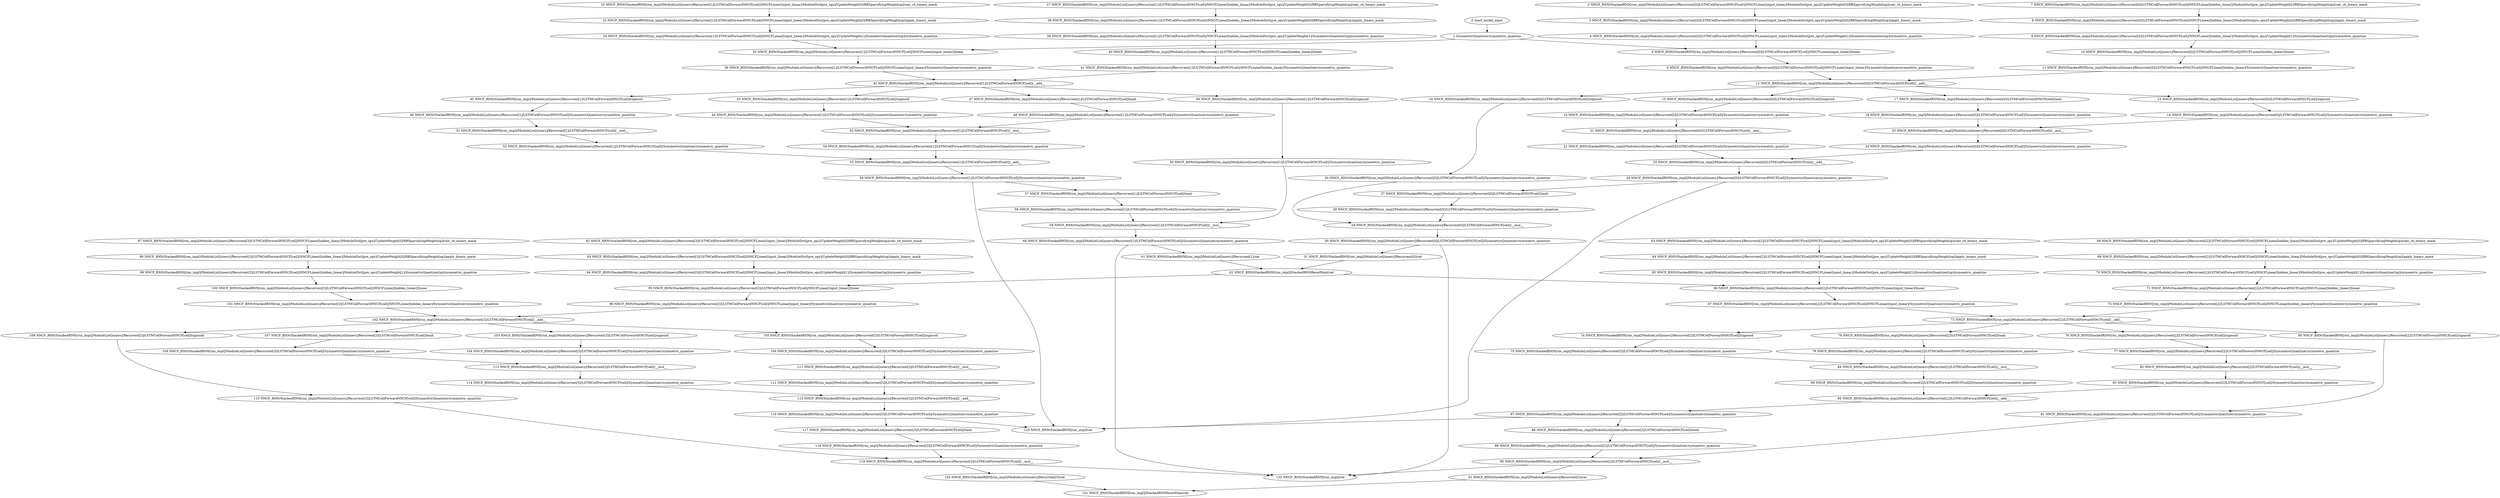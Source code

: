 strict digraph  {
"0 /nncf_model_input" [id=0, scope="", type=nncf_model_input];
"1 SymmetricQuantizer/symmetric_quantize" [id=1, scope=SymmetricQuantizer, type=symmetric_quantize];
"2 NNCF_RNN/StackedRNN[rnn_impl]/ModuleList[inners]/Recurrent[0]/LSTMCellForwardNNCF[cell]/NNCFLinear[input_linear]/ModuleDict[pre_ops]/UpdateWeight[0]/RBSparsifyingWeight[op]/calc_rb_binary_mask" [id=2, scope="NNCF_RNN/StackedRNN[rnn_impl]/ModuleList[inners]/Recurrent[0]/LSTMCellForwardNNCF[cell]/NNCFLinear[input_linear]/ModuleDict[pre_ops]/UpdateWeight[0]/RBSparsifyingWeight[op]", type=calc_rb_binary_mask];
"3 NNCF_RNN/StackedRNN[rnn_impl]/ModuleList[inners]/Recurrent[0]/LSTMCellForwardNNCF[cell]/NNCFLinear[input_linear]/ModuleDict[pre_ops]/UpdateWeight[0]/RBSparsifyingWeight[op]/apply_binary_mask" [id=3, scope="NNCF_RNN/StackedRNN[rnn_impl]/ModuleList[inners]/Recurrent[0]/LSTMCellForwardNNCF[cell]/NNCFLinear[input_linear]/ModuleDict[pre_ops]/UpdateWeight[0]/RBSparsifyingWeight[op]", type=apply_binary_mask];
"4 NNCF_RNN/StackedRNN[rnn_impl]/ModuleList[inners]/Recurrent[0]/LSTMCellForwardNNCF[cell]/NNCFLinear[input_linear]/ModuleDict[pre_ops]/UpdateWeight[1]/SymmetricQuantizer[op]/symmetric_quantize" [id=4, scope="NNCF_RNN/StackedRNN[rnn_impl]/ModuleList[inners]/Recurrent[0]/LSTMCellForwardNNCF[cell]/NNCFLinear[input_linear]/ModuleDict[pre_ops]/UpdateWeight[1]/SymmetricQuantizer[op]", type=symmetric_quantize];
"5 NNCF_RNN/StackedRNN[rnn_impl]/ModuleList[inners]/Recurrent[0]/LSTMCellForwardNNCF[cell]/NNCFLinear[input_linear]/linear" [id=5, scope="NNCF_RNN/StackedRNN[rnn_impl]/ModuleList[inners]/Recurrent[0]/LSTMCellForwardNNCF[cell]/NNCFLinear[input_linear]", type=linear];
"6 NNCF_RNN/StackedRNN[rnn_impl]/ModuleList[inners]/Recurrent[0]/LSTMCellForwardNNCF[cell]/NNCFLinear[input_linear]/SymmetricQuantizer/symmetric_quantize" [id=6, scope="NNCF_RNN/StackedRNN[rnn_impl]/ModuleList[inners]/Recurrent[0]/LSTMCellForwardNNCF[cell]/NNCFLinear[input_linear]/SymmetricQuantizer", type=symmetric_quantize];
"7 NNCF_RNN/StackedRNN[rnn_impl]/ModuleList[inners]/Recurrent[0]/LSTMCellForwardNNCF[cell]/NNCFLinear[hidden_linear]/ModuleDict[pre_ops]/UpdateWeight[0]/RBSparsifyingWeight[op]/calc_rb_binary_mask" [id=7, scope="NNCF_RNN/StackedRNN[rnn_impl]/ModuleList[inners]/Recurrent[0]/LSTMCellForwardNNCF[cell]/NNCFLinear[hidden_linear]/ModuleDict[pre_ops]/UpdateWeight[0]/RBSparsifyingWeight[op]", type=calc_rb_binary_mask];
"8 NNCF_RNN/StackedRNN[rnn_impl]/ModuleList[inners]/Recurrent[0]/LSTMCellForwardNNCF[cell]/NNCFLinear[hidden_linear]/ModuleDict[pre_ops]/UpdateWeight[0]/RBSparsifyingWeight[op]/apply_binary_mask" [id=8, scope="NNCF_RNN/StackedRNN[rnn_impl]/ModuleList[inners]/Recurrent[0]/LSTMCellForwardNNCF[cell]/NNCFLinear[hidden_linear]/ModuleDict[pre_ops]/UpdateWeight[0]/RBSparsifyingWeight[op]", type=apply_binary_mask];
"9 NNCF_RNN/StackedRNN[rnn_impl]/ModuleList[inners]/Recurrent[0]/LSTMCellForwardNNCF[cell]/NNCFLinear[hidden_linear]/ModuleDict[pre_ops]/UpdateWeight[1]/SymmetricQuantizer[op]/symmetric_quantize" [id=9, scope="NNCF_RNN/StackedRNN[rnn_impl]/ModuleList[inners]/Recurrent[0]/LSTMCellForwardNNCF[cell]/NNCFLinear[hidden_linear]/ModuleDict[pre_ops]/UpdateWeight[1]/SymmetricQuantizer[op]", type=symmetric_quantize];
"10 NNCF_RNN/StackedRNN[rnn_impl]/ModuleList[inners]/Recurrent[0]/LSTMCellForwardNNCF[cell]/NNCFLinear[hidden_linear]/linear" [id=10, scope="NNCF_RNN/StackedRNN[rnn_impl]/ModuleList[inners]/Recurrent[0]/LSTMCellForwardNNCF[cell]/NNCFLinear[hidden_linear]", type=linear];
"11 NNCF_RNN/StackedRNN[rnn_impl]/ModuleList[inners]/Recurrent[0]/LSTMCellForwardNNCF[cell]/NNCFLinear[hidden_linear]/SymmetricQuantizer/symmetric_quantize" [id=11, scope="NNCF_RNN/StackedRNN[rnn_impl]/ModuleList[inners]/Recurrent[0]/LSTMCellForwardNNCF[cell]/NNCFLinear[hidden_linear]/SymmetricQuantizer", type=symmetric_quantize];
"12 NNCF_RNN/StackedRNN[rnn_impl]/ModuleList[inners]/Recurrent[0]/LSTMCellForwardNNCF[cell]/__add__" [id=12, scope="NNCF_RNN/StackedRNN[rnn_impl]/ModuleList[inners]/Recurrent[0]/LSTMCellForwardNNCF[cell]", type=__add__];
"13 NNCF_RNN/StackedRNN[rnn_impl]/ModuleList[inners]/Recurrent[0]/LSTMCellForwardNNCF[cell]/sigmoid" [id=13, scope="NNCF_RNN/StackedRNN[rnn_impl]/ModuleList[inners]/Recurrent[0]/LSTMCellForwardNNCF[cell]", type=sigmoid];
"14 NNCF_RNN/StackedRNN[rnn_impl]/ModuleList[inners]/Recurrent[0]/LSTMCellForwardNNCF[cell]/SymmetricQuantizer/symmetric_quantize" [id=14, scope="NNCF_RNN/StackedRNN[rnn_impl]/ModuleList[inners]/Recurrent[0]/LSTMCellForwardNNCF[cell]/SymmetricQuantizer", type=symmetric_quantize];
"15 NNCF_RNN/StackedRNN[rnn_impl]/ModuleList[inners]/Recurrent[0]/LSTMCellForwardNNCF[cell]/sigmoid" [id=15, scope="NNCF_RNN/StackedRNN[rnn_impl]/ModuleList[inners]/Recurrent[0]/LSTMCellForwardNNCF[cell]", type=sigmoid];
"16 NNCF_RNN/StackedRNN[rnn_impl]/ModuleList[inners]/Recurrent[0]/LSTMCellForwardNNCF[cell]/SymmetricQuantizer/symmetric_quantize" [id=16, scope="NNCF_RNN/StackedRNN[rnn_impl]/ModuleList[inners]/Recurrent[0]/LSTMCellForwardNNCF[cell]/SymmetricQuantizer", type=symmetric_quantize];
"17 NNCF_RNN/StackedRNN[rnn_impl]/ModuleList[inners]/Recurrent[0]/LSTMCellForwardNNCF[cell]/tanh" [id=17, scope="NNCF_RNN/StackedRNN[rnn_impl]/ModuleList[inners]/Recurrent[0]/LSTMCellForwardNNCF[cell]", type=tanh];
"18 NNCF_RNN/StackedRNN[rnn_impl]/ModuleList[inners]/Recurrent[0]/LSTMCellForwardNNCF[cell]/SymmetricQuantizer/symmetric_quantize" [id=18, scope="NNCF_RNN/StackedRNN[rnn_impl]/ModuleList[inners]/Recurrent[0]/LSTMCellForwardNNCF[cell]/SymmetricQuantizer", type=symmetric_quantize];
"19 NNCF_RNN/StackedRNN[rnn_impl]/ModuleList[inners]/Recurrent[0]/LSTMCellForwardNNCF[cell]/sigmoid" [id=19, scope="NNCF_RNN/StackedRNN[rnn_impl]/ModuleList[inners]/Recurrent[0]/LSTMCellForwardNNCF[cell]", type=sigmoid];
"20 NNCF_RNN/StackedRNN[rnn_impl]/ModuleList[inners]/Recurrent[0]/LSTMCellForwardNNCF[cell]/SymmetricQuantizer/symmetric_quantize" [id=20, scope="NNCF_RNN/StackedRNN[rnn_impl]/ModuleList[inners]/Recurrent[0]/LSTMCellForwardNNCF[cell]/SymmetricQuantizer", type=symmetric_quantize];
"21 NNCF_RNN/StackedRNN[rnn_impl]/ModuleList[inners]/Recurrent[0]/LSTMCellForwardNNCF[cell]/__mul__" [id=21, scope="NNCF_RNN/StackedRNN[rnn_impl]/ModuleList[inners]/Recurrent[0]/LSTMCellForwardNNCF[cell]", type=__mul__];
"22 NNCF_RNN/StackedRNN[rnn_impl]/ModuleList[inners]/Recurrent[0]/LSTMCellForwardNNCF[cell]/SymmetricQuantizer/symmetric_quantize" [id=22, scope="NNCF_RNN/StackedRNN[rnn_impl]/ModuleList[inners]/Recurrent[0]/LSTMCellForwardNNCF[cell]/SymmetricQuantizer", type=symmetric_quantize];
"23 NNCF_RNN/StackedRNN[rnn_impl]/ModuleList[inners]/Recurrent[0]/LSTMCellForwardNNCF[cell]/__mul__" [id=23, scope="NNCF_RNN/StackedRNN[rnn_impl]/ModuleList[inners]/Recurrent[0]/LSTMCellForwardNNCF[cell]", type=__mul__];
"24 NNCF_RNN/StackedRNN[rnn_impl]/ModuleList[inners]/Recurrent[0]/LSTMCellForwardNNCF[cell]/SymmetricQuantizer/symmetric_quantize" [id=24, scope="NNCF_RNN/StackedRNN[rnn_impl]/ModuleList[inners]/Recurrent[0]/LSTMCellForwardNNCF[cell]/SymmetricQuantizer", type=symmetric_quantize];
"25 NNCF_RNN/StackedRNN[rnn_impl]/ModuleList[inners]/Recurrent[0]/LSTMCellForwardNNCF[cell]/__add__" [id=25, scope="NNCF_RNN/StackedRNN[rnn_impl]/ModuleList[inners]/Recurrent[0]/LSTMCellForwardNNCF[cell]", type=__add__];
"26 NNCF_RNN/StackedRNN[rnn_impl]/ModuleList[inners]/Recurrent[0]/LSTMCellForwardNNCF[cell]/SymmetricQuantizer/symmetric_quantize" [id=26, scope="NNCF_RNN/StackedRNN[rnn_impl]/ModuleList[inners]/Recurrent[0]/LSTMCellForwardNNCF[cell]/SymmetricQuantizer", type=symmetric_quantize];
"27 NNCF_RNN/StackedRNN[rnn_impl]/ModuleList[inners]/Recurrent[0]/LSTMCellForwardNNCF[cell]/tanh" [id=27, scope="NNCF_RNN/StackedRNN[rnn_impl]/ModuleList[inners]/Recurrent[0]/LSTMCellForwardNNCF[cell]", type=tanh];
"28 NNCF_RNN/StackedRNN[rnn_impl]/ModuleList[inners]/Recurrent[0]/LSTMCellForwardNNCF[cell]/SymmetricQuantizer/symmetric_quantize" [id=28, scope="NNCF_RNN/StackedRNN[rnn_impl]/ModuleList[inners]/Recurrent[0]/LSTMCellForwardNNCF[cell]/SymmetricQuantizer", type=symmetric_quantize];
"29 NNCF_RNN/StackedRNN[rnn_impl]/ModuleList[inners]/Recurrent[0]/LSTMCellForwardNNCF[cell]/__mul__" [id=29, scope="NNCF_RNN/StackedRNN[rnn_impl]/ModuleList[inners]/Recurrent[0]/LSTMCellForwardNNCF[cell]", type=__mul__];
"30 NNCF_RNN/StackedRNN[rnn_impl]/ModuleList[inners]/Recurrent[0]/LSTMCellForwardNNCF[cell]/SymmetricQuantizer/symmetric_quantize" [id=30, scope="NNCF_RNN/StackedRNN[rnn_impl]/ModuleList[inners]/Recurrent[0]/LSTMCellForwardNNCF[cell]/SymmetricQuantizer", type=symmetric_quantize];
"31 NNCF_RNN/StackedRNN[rnn_impl]/ModuleList[inners]/Recurrent[0]/cat" [id=31, scope="NNCF_RNN/StackedRNN[rnn_impl]/ModuleList[inners]/Recurrent[0]", type=cat];
"32 NNCF_RNN/StackedRNN[rnn_impl]/ModuleList[inners]/Recurrent[1]/LSTMCellForwardNNCF[cell]/NNCFLinear[input_linear]/ModuleDict[pre_ops]/UpdateWeight[0]/RBSparsifyingWeight[op]/calc_rb_binary_mask" [id=32, scope="NNCF_RNN/StackedRNN[rnn_impl]/ModuleList[inners]/Recurrent[1]/LSTMCellForwardNNCF[cell]/NNCFLinear[input_linear]/ModuleDict[pre_ops]/UpdateWeight[0]/RBSparsifyingWeight[op]", type=calc_rb_binary_mask];
"33 NNCF_RNN/StackedRNN[rnn_impl]/ModuleList[inners]/Recurrent[1]/LSTMCellForwardNNCF[cell]/NNCFLinear[input_linear]/ModuleDict[pre_ops]/UpdateWeight[0]/RBSparsifyingWeight[op]/apply_binary_mask" [id=33, scope="NNCF_RNN/StackedRNN[rnn_impl]/ModuleList[inners]/Recurrent[1]/LSTMCellForwardNNCF[cell]/NNCFLinear[input_linear]/ModuleDict[pre_ops]/UpdateWeight[0]/RBSparsifyingWeight[op]", type=apply_binary_mask];
"34 NNCF_RNN/StackedRNN[rnn_impl]/ModuleList[inners]/Recurrent[1]/LSTMCellForwardNNCF[cell]/NNCFLinear[input_linear]/ModuleDict[pre_ops]/UpdateWeight[1]/SymmetricQuantizer[op]/symmetric_quantize" [id=34, scope="NNCF_RNN/StackedRNN[rnn_impl]/ModuleList[inners]/Recurrent[1]/LSTMCellForwardNNCF[cell]/NNCFLinear[input_linear]/ModuleDict[pre_ops]/UpdateWeight[1]/SymmetricQuantizer[op]", type=symmetric_quantize];
"35 NNCF_RNN/StackedRNN[rnn_impl]/ModuleList[inners]/Recurrent[1]/LSTMCellForwardNNCF[cell]/NNCFLinear[input_linear]/linear" [id=35, scope="NNCF_RNN/StackedRNN[rnn_impl]/ModuleList[inners]/Recurrent[1]/LSTMCellForwardNNCF[cell]/NNCFLinear[input_linear]", type=linear];
"36 NNCF_RNN/StackedRNN[rnn_impl]/ModuleList[inners]/Recurrent[1]/LSTMCellForwardNNCF[cell]/NNCFLinear[input_linear]/SymmetricQuantizer/symmetric_quantize" [id=36, scope="NNCF_RNN/StackedRNN[rnn_impl]/ModuleList[inners]/Recurrent[1]/LSTMCellForwardNNCF[cell]/NNCFLinear[input_linear]/SymmetricQuantizer", type=symmetric_quantize];
"37 NNCF_RNN/StackedRNN[rnn_impl]/ModuleList[inners]/Recurrent[1]/LSTMCellForwardNNCF[cell]/NNCFLinear[hidden_linear]/ModuleDict[pre_ops]/UpdateWeight[0]/RBSparsifyingWeight[op]/calc_rb_binary_mask" [id=37, scope="NNCF_RNN/StackedRNN[rnn_impl]/ModuleList[inners]/Recurrent[1]/LSTMCellForwardNNCF[cell]/NNCFLinear[hidden_linear]/ModuleDict[pre_ops]/UpdateWeight[0]/RBSparsifyingWeight[op]", type=calc_rb_binary_mask];
"38 NNCF_RNN/StackedRNN[rnn_impl]/ModuleList[inners]/Recurrent[1]/LSTMCellForwardNNCF[cell]/NNCFLinear[hidden_linear]/ModuleDict[pre_ops]/UpdateWeight[0]/RBSparsifyingWeight[op]/apply_binary_mask" [id=38, scope="NNCF_RNN/StackedRNN[rnn_impl]/ModuleList[inners]/Recurrent[1]/LSTMCellForwardNNCF[cell]/NNCFLinear[hidden_linear]/ModuleDict[pre_ops]/UpdateWeight[0]/RBSparsifyingWeight[op]", type=apply_binary_mask];
"39 NNCF_RNN/StackedRNN[rnn_impl]/ModuleList[inners]/Recurrent[1]/LSTMCellForwardNNCF[cell]/NNCFLinear[hidden_linear]/ModuleDict[pre_ops]/UpdateWeight[1]/SymmetricQuantizer[op]/symmetric_quantize" [id=39, scope="NNCF_RNN/StackedRNN[rnn_impl]/ModuleList[inners]/Recurrent[1]/LSTMCellForwardNNCF[cell]/NNCFLinear[hidden_linear]/ModuleDict[pre_ops]/UpdateWeight[1]/SymmetricQuantizer[op]", type=symmetric_quantize];
"40 NNCF_RNN/StackedRNN[rnn_impl]/ModuleList[inners]/Recurrent[1]/LSTMCellForwardNNCF[cell]/NNCFLinear[hidden_linear]/linear" [id=40, scope="NNCF_RNN/StackedRNN[rnn_impl]/ModuleList[inners]/Recurrent[1]/LSTMCellForwardNNCF[cell]/NNCFLinear[hidden_linear]", type=linear];
"41 NNCF_RNN/StackedRNN[rnn_impl]/ModuleList[inners]/Recurrent[1]/LSTMCellForwardNNCF[cell]/NNCFLinear[hidden_linear]/SymmetricQuantizer/symmetric_quantize" [id=41, scope="NNCF_RNN/StackedRNN[rnn_impl]/ModuleList[inners]/Recurrent[1]/LSTMCellForwardNNCF[cell]/NNCFLinear[hidden_linear]/SymmetricQuantizer", type=symmetric_quantize];
"42 NNCF_RNN/StackedRNN[rnn_impl]/ModuleList[inners]/Recurrent[1]/LSTMCellForwardNNCF[cell]/__add__" [id=42, scope="NNCF_RNN/StackedRNN[rnn_impl]/ModuleList[inners]/Recurrent[1]/LSTMCellForwardNNCF[cell]", type=__add__];
"43 NNCF_RNN/StackedRNN[rnn_impl]/ModuleList[inners]/Recurrent[1]/LSTMCellForwardNNCF[cell]/sigmoid" [id=43, scope="NNCF_RNN/StackedRNN[rnn_impl]/ModuleList[inners]/Recurrent[1]/LSTMCellForwardNNCF[cell]", type=sigmoid];
"44 NNCF_RNN/StackedRNN[rnn_impl]/ModuleList[inners]/Recurrent[1]/LSTMCellForwardNNCF[cell]/SymmetricQuantizer/symmetric_quantize" [id=44, scope="NNCF_RNN/StackedRNN[rnn_impl]/ModuleList[inners]/Recurrent[1]/LSTMCellForwardNNCF[cell]/SymmetricQuantizer", type=symmetric_quantize];
"45 NNCF_RNN/StackedRNN[rnn_impl]/ModuleList[inners]/Recurrent[1]/LSTMCellForwardNNCF[cell]/sigmoid" [id=45, scope="NNCF_RNN/StackedRNN[rnn_impl]/ModuleList[inners]/Recurrent[1]/LSTMCellForwardNNCF[cell]", type=sigmoid];
"46 NNCF_RNN/StackedRNN[rnn_impl]/ModuleList[inners]/Recurrent[1]/LSTMCellForwardNNCF[cell]/SymmetricQuantizer/symmetric_quantize" [id=46, scope="NNCF_RNN/StackedRNN[rnn_impl]/ModuleList[inners]/Recurrent[1]/LSTMCellForwardNNCF[cell]/SymmetricQuantizer", type=symmetric_quantize];
"47 NNCF_RNN/StackedRNN[rnn_impl]/ModuleList[inners]/Recurrent[1]/LSTMCellForwardNNCF[cell]/tanh" [id=47, scope="NNCF_RNN/StackedRNN[rnn_impl]/ModuleList[inners]/Recurrent[1]/LSTMCellForwardNNCF[cell]", type=tanh];
"48 NNCF_RNN/StackedRNN[rnn_impl]/ModuleList[inners]/Recurrent[1]/LSTMCellForwardNNCF[cell]/SymmetricQuantizer/symmetric_quantize" [id=48, scope="NNCF_RNN/StackedRNN[rnn_impl]/ModuleList[inners]/Recurrent[1]/LSTMCellForwardNNCF[cell]/SymmetricQuantizer", type=symmetric_quantize];
"49 NNCF_RNN/StackedRNN[rnn_impl]/ModuleList[inners]/Recurrent[1]/LSTMCellForwardNNCF[cell]/sigmoid" [id=49, scope="NNCF_RNN/StackedRNN[rnn_impl]/ModuleList[inners]/Recurrent[1]/LSTMCellForwardNNCF[cell]", type=sigmoid];
"50 NNCF_RNN/StackedRNN[rnn_impl]/ModuleList[inners]/Recurrent[1]/LSTMCellForwardNNCF[cell]/SymmetricQuantizer/symmetric_quantize" [id=50, scope="NNCF_RNN/StackedRNN[rnn_impl]/ModuleList[inners]/Recurrent[1]/LSTMCellForwardNNCF[cell]/SymmetricQuantizer", type=symmetric_quantize];
"51 NNCF_RNN/StackedRNN[rnn_impl]/ModuleList[inners]/Recurrent[1]/LSTMCellForwardNNCF[cell]/__mul__" [id=51, scope="NNCF_RNN/StackedRNN[rnn_impl]/ModuleList[inners]/Recurrent[1]/LSTMCellForwardNNCF[cell]", type=__mul__];
"52 NNCF_RNN/StackedRNN[rnn_impl]/ModuleList[inners]/Recurrent[1]/LSTMCellForwardNNCF[cell]/SymmetricQuantizer/symmetric_quantize" [id=52, scope="NNCF_RNN/StackedRNN[rnn_impl]/ModuleList[inners]/Recurrent[1]/LSTMCellForwardNNCF[cell]/SymmetricQuantizer", type=symmetric_quantize];
"53 NNCF_RNN/StackedRNN[rnn_impl]/ModuleList[inners]/Recurrent[1]/LSTMCellForwardNNCF[cell]/__mul__" [id=53, scope="NNCF_RNN/StackedRNN[rnn_impl]/ModuleList[inners]/Recurrent[1]/LSTMCellForwardNNCF[cell]", type=__mul__];
"54 NNCF_RNN/StackedRNN[rnn_impl]/ModuleList[inners]/Recurrent[1]/LSTMCellForwardNNCF[cell]/SymmetricQuantizer/symmetric_quantize" [id=54, scope="NNCF_RNN/StackedRNN[rnn_impl]/ModuleList[inners]/Recurrent[1]/LSTMCellForwardNNCF[cell]/SymmetricQuantizer", type=symmetric_quantize];
"55 NNCF_RNN/StackedRNN[rnn_impl]/ModuleList[inners]/Recurrent[1]/LSTMCellForwardNNCF[cell]/__add__" [id=55, scope="NNCF_RNN/StackedRNN[rnn_impl]/ModuleList[inners]/Recurrent[1]/LSTMCellForwardNNCF[cell]", type=__add__];
"56 NNCF_RNN/StackedRNN[rnn_impl]/ModuleList[inners]/Recurrent[1]/LSTMCellForwardNNCF[cell]/SymmetricQuantizer/symmetric_quantize" [id=56, scope="NNCF_RNN/StackedRNN[rnn_impl]/ModuleList[inners]/Recurrent[1]/LSTMCellForwardNNCF[cell]/SymmetricQuantizer", type=symmetric_quantize];
"57 NNCF_RNN/StackedRNN[rnn_impl]/ModuleList[inners]/Recurrent[1]/LSTMCellForwardNNCF[cell]/tanh" [id=57, scope="NNCF_RNN/StackedRNN[rnn_impl]/ModuleList[inners]/Recurrent[1]/LSTMCellForwardNNCF[cell]", type=tanh];
"58 NNCF_RNN/StackedRNN[rnn_impl]/ModuleList[inners]/Recurrent[1]/LSTMCellForwardNNCF[cell]/SymmetricQuantizer/symmetric_quantize" [id=58, scope="NNCF_RNN/StackedRNN[rnn_impl]/ModuleList[inners]/Recurrent[1]/LSTMCellForwardNNCF[cell]/SymmetricQuantizer", type=symmetric_quantize];
"59 NNCF_RNN/StackedRNN[rnn_impl]/ModuleList[inners]/Recurrent[1]/LSTMCellForwardNNCF[cell]/__mul__" [id=59, scope="NNCF_RNN/StackedRNN[rnn_impl]/ModuleList[inners]/Recurrent[1]/LSTMCellForwardNNCF[cell]", type=__mul__];
"60 NNCF_RNN/StackedRNN[rnn_impl]/ModuleList[inners]/Recurrent[1]/LSTMCellForwardNNCF[cell]/SymmetricQuantizer/symmetric_quantize" [id=60, scope="NNCF_RNN/StackedRNN[rnn_impl]/ModuleList[inners]/Recurrent[1]/LSTMCellForwardNNCF[cell]/SymmetricQuantizer", type=symmetric_quantize];
"61 NNCF_RNN/StackedRNN[rnn_impl]/ModuleList[inners]/Recurrent[1]/cat" [id=61, scope="NNCF_RNN/StackedRNN[rnn_impl]/ModuleList[inners]/Recurrent[1]", type=cat];
"62 NNCF_RNN/StackedRNN[rnn_impl]/StackedRNNResetPoint/cat" [id=62, scope="NNCF_RNN/StackedRNN[rnn_impl]/StackedRNNResetPoint", type=cat];
"63 NNCF_RNN/StackedRNN[rnn_impl]/ModuleList[inners]/Recurrent[2]/LSTMCellForwardNNCF[cell]/NNCFLinear[input_linear]/ModuleDict[pre_ops]/UpdateWeight[0]/RBSparsifyingWeight[op]/calc_rb_binary_mask" [id=63, scope="NNCF_RNN/StackedRNN[rnn_impl]/ModuleList[inners]/Recurrent[2]/LSTMCellForwardNNCF[cell]/NNCFLinear[input_linear]/ModuleDict[pre_ops]/UpdateWeight[0]/RBSparsifyingWeight[op]", type=calc_rb_binary_mask];
"64 NNCF_RNN/StackedRNN[rnn_impl]/ModuleList[inners]/Recurrent[2]/LSTMCellForwardNNCF[cell]/NNCFLinear[input_linear]/ModuleDict[pre_ops]/UpdateWeight[0]/RBSparsifyingWeight[op]/apply_binary_mask" [id=64, scope="NNCF_RNN/StackedRNN[rnn_impl]/ModuleList[inners]/Recurrent[2]/LSTMCellForwardNNCF[cell]/NNCFLinear[input_linear]/ModuleDict[pre_ops]/UpdateWeight[0]/RBSparsifyingWeight[op]", type=apply_binary_mask];
"65 NNCF_RNN/StackedRNN[rnn_impl]/ModuleList[inners]/Recurrent[2]/LSTMCellForwardNNCF[cell]/NNCFLinear[input_linear]/ModuleDict[pre_ops]/UpdateWeight[1]/SymmetricQuantizer[op]/symmetric_quantize" [id=65, scope="NNCF_RNN/StackedRNN[rnn_impl]/ModuleList[inners]/Recurrent[2]/LSTMCellForwardNNCF[cell]/NNCFLinear[input_linear]/ModuleDict[pre_ops]/UpdateWeight[1]/SymmetricQuantizer[op]", type=symmetric_quantize];
"66 NNCF_RNN/StackedRNN[rnn_impl]/ModuleList[inners]/Recurrent[2]/LSTMCellForwardNNCF[cell]/NNCFLinear[input_linear]/linear" [id=66, scope="NNCF_RNN/StackedRNN[rnn_impl]/ModuleList[inners]/Recurrent[2]/LSTMCellForwardNNCF[cell]/NNCFLinear[input_linear]", type=linear];
"67 NNCF_RNN/StackedRNN[rnn_impl]/ModuleList[inners]/Recurrent[2]/LSTMCellForwardNNCF[cell]/NNCFLinear[input_linear]/SymmetricQuantizer/symmetric_quantize" [id=67, scope="NNCF_RNN/StackedRNN[rnn_impl]/ModuleList[inners]/Recurrent[2]/LSTMCellForwardNNCF[cell]/NNCFLinear[input_linear]/SymmetricQuantizer", type=symmetric_quantize];
"68 NNCF_RNN/StackedRNN[rnn_impl]/ModuleList[inners]/Recurrent[2]/LSTMCellForwardNNCF[cell]/NNCFLinear[hidden_linear]/ModuleDict[pre_ops]/UpdateWeight[0]/RBSparsifyingWeight[op]/calc_rb_binary_mask" [id=68, scope="NNCF_RNN/StackedRNN[rnn_impl]/ModuleList[inners]/Recurrent[2]/LSTMCellForwardNNCF[cell]/NNCFLinear[hidden_linear]/ModuleDict[pre_ops]/UpdateWeight[0]/RBSparsifyingWeight[op]", type=calc_rb_binary_mask];
"69 NNCF_RNN/StackedRNN[rnn_impl]/ModuleList[inners]/Recurrent[2]/LSTMCellForwardNNCF[cell]/NNCFLinear[hidden_linear]/ModuleDict[pre_ops]/UpdateWeight[0]/RBSparsifyingWeight[op]/apply_binary_mask" [id=69, scope="NNCF_RNN/StackedRNN[rnn_impl]/ModuleList[inners]/Recurrent[2]/LSTMCellForwardNNCF[cell]/NNCFLinear[hidden_linear]/ModuleDict[pre_ops]/UpdateWeight[0]/RBSparsifyingWeight[op]", type=apply_binary_mask];
"70 NNCF_RNN/StackedRNN[rnn_impl]/ModuleList[inners]/Recurrent[2]/LSTMCellForwardNNCF[cell]/NNCFLinear[hidden_linear]/ModuleDict[pre_ops]/UpdateWeight[1]/SymmetricQuantizer[op]/symmetric_quantize" [id=70, scope="NNCF_RNN/StackedRNN[rnn_impl]/ModuleList[inners]/Recurrent[2]/LSTMCellForwardNNCF[cell]/NNCFLinear[hidden_linear]/ModuleDict[pre_ops]/UpdateWeight[1]/SymmetricQuantizer[op]", type=symmetric_quantize];
"71 NNCF_RNN/StackedRNN[rnn_impl]/ModuleList[inners]/Recurrent[2]/LSTMCellForwardNNCF[cell]/NNCFLinear[hidden_linear]/linear" [id=71, scope="NNCF_RNN/StackedRNN[rnn_impl]/ModuleList[inners]/Recurrent[2]/LSTMCellForwardNNCF[cell]/NNCFLinear[hidden_linear]", type=linear];
"72 NNCF_RNN/StackedRNN[rnn_impl]/ModuleList[inners]/Recurrent[2]/LSTMCellForwardNNCF[cell]/NNCFLinear[hidden_linear]/SymmetricQuantizer/symmetric_quantize" [id=72, scope="NNCF_RNN/StackedRNN[rnn_impl]/ModuleList[inners]/Recurrent[2]/LSTMCellForwardNNCF[cell]/NNCFLinear[hidden_linear]/SymmetricQuantizer", type=symmetric_quantize];
"73 NNCF_RNN/StackedRNN[rnn_impl]/ModuleList[inners]/Recurrent[2]/LSTMCellForwardNNCF[cell]/__add__" [id=73, scope="NNCF_RNN/StackedRNN[rnn_impl]/ModuleList[inners]/Recurrent[2]/LSTMCellForwardNNCF[cell]", type=__add__];
"74 NNCF_RNN/StackedRNN[rnn_impl]/ModuleList[inners]/Recurrent[2]/LSTMCellForwardNNCF[cell]/sigmoid" [id=74, scope="NNCF_RNN/StackedRNN[rnn_impl]/ModuleList[inners]/Recurrent[2]/LSTMCellForwardNNCF[cell]", type=sigmoid];
"75 NNCF_RNN/StackedRNN[rnn_impl]/ModuleList[inners]/Recurrent[2]/LSTMCellForwardNNCF[cell]/SymmetricQuantizer/symmetric_quantize" [id=75, scope="NNCF_RNN/StackedRNN[rnn_impl]/ModuleList[inners]/Recurrent[2]/LSTMCellForwardNNCF[cell]/SymmetricQuantizer", type=symmetric_quantize];
"76 NNCF_RNN/StackedRNN[rnn_impl]/ModuleList[inners]/Recurrent[2]/LSTMCellForwardNNCF[cell]/sigmoid" [id=76, scope="NNCF_RNN/StackedRNN[rnn_impl]/ModuleList[inners]/Recurrent[2]/LSTMCellForwardNNCF[cell]", type=sigmoid];
"77 NNCF_RNN/StackedRNN[rnn_impl]/ModuleList[inners]/Recurrent[2]/LSTMCellForwardNNCF[cell]/SymmetricQuantizer/symmetric_quantize" [id=77, scope="NNCF_RNN/StackedRNN[rnn_impl]/ModuleList[inners]/Recurrent[2]/LSTMCellForwardNNCF[cell]/SymmetricQuantizer", type=symmetric_quantize];
"78 NNCF_RNN/StackedRNN[rnn_impl]/ModuleList[inners]/Recurrent[2]/LSTMCellForwardNNCF[cell]/tanh" [id=78, scope="NNCF_RNN/StackedRNN[rnn_impl]/ModuleList[inners]/Recurrent[2]/LSTMCellForwardNNCF[cell]", type=tanh];
"79 NNCF_RNN/StackedRNN[rnn_impl]/ModuleList[inners]/Recurrent[2]/LSTMCellForwardNNCF[cell]/SymmetricQuantizer/symmetric_quantize" [id=79, scope="NNCF_RNN/StackedRNN[rnn_impl]/ModuleList[inners]/Recurrent[2]/LSTMCellForwardNNCF[cell]/SymmetricQuantizer", type=symmetric_quantize];
"80 NNCF_RNN/StackedRNN[rnn_impl]/ModuleList[inners]/Recurrent[2]/LSTMCellForwardNNCF[cell]/sigmoid" [id=80, scope="NNCF_RNN/StackedRNN[rnn_impl]/ModuleList[inners]/Recurrent[2]/LSTMCellForwardNNCF[cell]", type=sigmoid];
"81 NNCF_RNN/StackedRNN[rnn_impl]/ModuleList[inners]/Recurrent[2]/LSTMCellForwardNNCF[cell]/SymmetricQuantizer/symmetric_quantize" [id=81, scope="NNCF_RNN/StackedRNN[rnn_impl]/ModuleList[inners]/Recurrent[2]/LSTMCellForwardNNCF[cell]/SymmetricQuantizer", type=symmetric_quantize];
"82 NNCF_RNN/StackedRNN[rnn_impl]/ModuleList[inners]/Recurrent[2]/LSTMCellForwardNNCF[cell]/__mul__" [id=82, scope="NNCF_RNN/StackedRNN[rnn_impl]/ModuleList[inners]/Recurrent[2]/LSTMCellForwardNNCF[cell]", type=__mul__];
"83 NNCF_RNN/StackedRNN[rnn_impl]/ModuleList[inners]/Recurrent[2]/LSTMCellForwardNNCF[cell]/SymmetricQuantizer/symmetric_quantize" [id=83, scope="NNCF_RNN/StackedRNN[rnn_impl]/ModuleList[inners]/Recurrent[2]/LSTMCellForwardNNCF[cell]/SymmetricQuantizer", type=symmetric_quantize];
"84 NNCF_RNN/StackedRNN[rnn_impl]/ModuleList[inners]/Recurrent[2]/LSTMCellForwardNNCF[cell]/__mul__" [id=84, scope="NNCF_RNN/StackedRNN[rnn_impl]/ModuleList[inners]/Recurrent[2]/LSTMCellForwardNNCF[cell]", type=__mul__];
"85 NNCF_RNN/StackedRNN[rnn_impl]/ModuleList[inners]/Recurrent[2]/LSTMCellForwardNNCF[cell]/SymmetricQuantizer/symmetric_quantize" [id=85, scope="NNCF_RNN/StackedRNN[rnn_impl]/ModuleList[inners]/Recurrent[2]/LSTMCellForwardNNCF[cell]/SymmetricQuantizer", type=symmetric_quantize];
"86 NNCF_RNN/StackedRNN[rnn_impl]/ModuleList[inners]/Recurrent[2]/LSTMCellForwardNNCF[cell]/__add__" [id=86, scope="NNCF_RNN/StackedRNN[rnn_impl]/ModuleList[inners]/Recurrent[2]/LSTMCellForwardNNCF[cell]", type=__add__];
"87 NNCF_RNN/StackedRNN[rnn_impl]/ModuleList[inners]/Recurrent[2]/LSTMCellForwardNNCF[cell]/SymmetricQuantizer/symmetric_quantize" [id=87, scope="NNCF_RNN/StackedRNN[rnn_impl]/ModuleList[inners]/Recurrent[2]/LSTMCellForwardNNCF[cell]/SymmetricQuantizer", type=symmetric_quantize];
"88 NNCF_RNN/StackedRNN[rnn_impl]/ModuleList[inners]/Recurrent[2]/LSTMCellForwardNNCF[cell]/tanh" [id=88, scope="NNCF_RNN/StackedRNN[rnn_impl]/ModuleList[inners]/Recurrent[2]/LSTMCellForwardNNCF[cell]", type=tanh];
"89 NNCF_RNN/StackedRNN[rnn_impl]/ModuleList[inners]/Recurrent[2]/LSTMCellForwardNNCF[cell]/SymmetricQuantizer/symmetric_quantize" [id=89, scope="NNCF_RNN/StackedRNN[rnn_impl]/ModuleList[inners]/Recurrent[2]/LSTMCellForwardNNCF[cell]/SymmetricQuantizer", type=symmetric_quantize];
"90 NNCF_RNN/StackedRNN[rnn_impl]/ModuleList[inners]/Recurrent[2]/LSTMCellForwardNNCF[cell]/__mul__" [id=90, scope="NNCF_RNN/StackedRNN[rnn_impl]/ModuleList[inners]/Recurrent[2]/LSTMCellForwardNNCF[cell]", type=__mul__];
"91 NNCF_RNN/StackedRNN[rnn_impl]/ModuleList[inners]/Recurrent[2]/cat" [id=91, scope="NNCF_RNN/StackedRNN[rnn_impl]/ModuleList[inners]/Recurrent[2]", type=cat];
"92 NNCF_RNN/StackedRNN[rnn_impl]/ModuleList[inners]/Recurrent[3]/LSTMCellForwardNNCF[cell]/NNCFLinear[input_linear]/ModuleDict[pre_ops]/UpdateWeight[0]/RBSparsifyingWeight[op]/calc_rb_binary_mask" [id=92, scope="NNCF_RNN/StackedRNN[rnn_impl]/ModuleList[inners]/Recurrent[3]/LSTMCellForwardNNCF[cell]/NNCFLinear[input_linear]/ModuleDict[pre_ops]/UpdateWeight[0]/RBSparsifyingWeight[op]", type=calc_rb_binary_mask];
"93 NNCF_RNN/StackedRNN[rnn_impl]/ModuleList[inners]/Recurrent[3]/LSTMCellForwardNNCF[cell]/NNCFLinear[input_linear]/ModuleDict[pre_ops]/UpdateWeight[0]/RBSparsifyingWeight[op]/apply_binary_mask" [id=93, scope="NNCF_RNN/StackedRNN[rnn_impl]/ModuleList[inners]/Recurrent[3]/LSTMCellForwardNNCF[cell]/NNCFLinear[input_linear]/ModuleDict[pre_ops]/UpdateWeight[0]/RBSparsifyingWeight[op]", type=apply_binary_mask];
"94 NNCF_RNN/StackedRNN[rnn_impl]/ModuleList[inners]/Recurrent[3]/LSTMCellForwardNNCF[cell]/NNCFLinear[input_linear]/ModuleDict[pre_ops]/UpdateWeight[1]/SymmetricQuantizer[op]/symmetric_quantize" [id=94, scope="NNCF_RNN/StackedRNN[rnn_impl]/ModuleList[inners]/Recurrent[3]/LSTMCellForwardNNCF[cell]/NNCFLinear[input_linear]/ModuleDict[pre_ops]/UpdateWeight[1]/SymmetricQuantizer[op]", type=symmetric_quantize];
"95 NNCF_RNN/StackedRNN[rnn_impl]/ModuleList[inners]/Recurrent[3]/LSTMCellForwardNNCF[cell]/NNCFLinear[input_linear]/linear" [id=95, scope="NNCF_RNN/StackedRNN[rnn_impl]/ModuleList[inners]/Recurrent[3]/LSTMCellForwardNNCF[cell]/NNCFLinear[input_linear]", type=linear];
"96 NNCF_RNN/StackedRNN[rnn_impl]/ModuleList[inners]/Recurrent[3]/LSTMCellForwardNNCF[cell]/NNCFLinear[input_linear]/SymmetricQuantizer/symmetric_quantize" [id=96, scope="NNCF_RNN/StackedRNN[rnn_impl]/ModuleList[inners]/Recurrent[3]/LSTMCellForwardNNCF[cell]/NNCFLinear[input_linear]/SymmetricQuantizer", type=symmetric_quantize];
"97 NNCF_RNN/StackedRNN[rnn_impl]/ModuleList[inners]/Recurrent[3]/LSTMCellForwardNNCF[cell]/NNCFLinear[hidden_linear]/ModuleDict[pre_ops]/UpdateWeight[0]/RBSparsifyingWeight[op]/calc_rb_binary_mask" [id=97, scope="NNCF_RNN/StackedRNN[rnn_impl]/ModuleList[inners]/Recurrent[3]/LSTMCellForwardNNCF[cell]/NNCFLinear[hidden_linear]/ModuleDict[pre_ops]/UpdateWeight[0]/RBSparsifyingWeight[op]", type=calc_rb_binary_mask];
"98 NNCF_RNN/StackedRNN[rnn_impl]/ModuleList[inners]/Recurrent[3]/LSTMCellForwardNNCF[cell]/NNCFLinear[hidden_linear]/ModuleDict[pre_ops]/UpdateWeight[0]/RBSparsifyingWeight[op]/apply_binary_mask" [id=98, scope="NNCF_RNN/StackedRNN[rnn_impl]/ModuleList[inners]/Recurrent[3]/LSTMCellForwardNNCF[cell]/NNCFLinear[hidden_linear]/ModuleDict[pre_ops]/UpdateWeight[0]/RBSparsifyingWeight[op]", type=apply_binary_mask];
"99 NNCF_RNN/StackedRNN[rnn_impl]/ModuleList[inners]/Recurrent[3]/LSTMCellForwardNNCF[cell]/NNCFLinear[hidden_linear]/ModuleDict[pre_ops]/UpdateWeight[1]/SymmetricQuantizer[op]/symmetric_quantize" [id=99, scope="NNCF_RNN/StackedRNN[rnn_impl]/ModuleList[inners]/Recurrent[3]/LSTMCellForwardNNCF[cell]/NNCFLinear[hidden_linear]/ModuleDict[pre_ops]/UpdateWeight[1]/SymmetricQuantizer[op]", type=symmetric_quantize];
"100 NNCF_RNN/StackedRNN[rnn_impl]/ModuleList[inners]/Recurrent[3]/LSTMCellForwardNNCF[cell]/NNCFLinear[hidden_linear]/linear" [id=100, scope="NNCF_RNN/StackedRNN[rnn_impl]/ModuleList[inners]/Recurrent[3]/LSTMCellForwardNNCF[cell]/NNCFLinear[hidden_linear]", type=linear];
"101 NNCF_RNN/StackedRNN[rnn_impl]/ModuleList[inners]/Recurrent[3]/LSTMCellForwardNNCF[cell]/NNCFLinear[hidden_linear]/SymmetricQuantizer/symmetric_quantize" [id=101, scope="NNCF_RNN/StackedRNN[rnn_impl]/ModuleList[inners]/Recurrent[3]/LSTMCellForwardNNCF[cell]/NNCFLinear[hidden_linear]/SymmetricQuantizer", type=symmetric_quantize];
"102 NNCF_RNN/StackedRNN[rnn_impl]/ModuleList[inners]/Recurrent[3]/LSTMCellForwardNNCF[cell]/__add__" [id=102, scope="NNCF_RNN/StackedRNN[rnn_impl]/ModuleList[inners]/Recurrent[3]/LSTMCellForwardNNCF[cell]", type=__add__];
"103 NNCF_RNN/StackedRNN[rnn_impl]/ModuleList[inners]/Recurrent[3]/LSTMCellForwardNNCF[cell]/sigmoid" [id=103, scope="NNCF_RNN/StackedRNN[rnn_impl]/ModuleList[inners]/Recurrent[3]/LSTMCellForwardNNCF[cell]", type=sigmoid];
"104 NNCF_RNN/StackedRNN[rnn_impl]/ModuleList[inners]/Recurrent[3]/LSTMCellForwardNNCF[cell]/SymmetricQuantizer/symmetric_quantize" [id=104, scope="NNCF_RNN/StackedRNN[rnn_impl]/ModuleList[inners]/Recurrent[3]/LSTMCellForwardNNCF[cell]/SymmetricQuantizer", type=symmetric_quantize];
"105 NNCF_RNN/StackedRNN[rnn_impl]/ModuleList[inners]/Recurrent[3]/LSTMCellForwardNNCF[cell]/sigmoid" [id=105, scope="NNCF_RNN/StackedRNN[rnn_impl]/ModuleList[inners]/Recurrent[3]/LSTMCellForwardNNCF[cell]", type=sigmoid];
"106 NNCF_RNN/StackedRNN[rnn_impl]/ModuleList[inners]/Recurrent[3]/LSTMCellForwardNNCF[cell]/SymmetricQuantizer/symmetric_quantize" [id=106, scope="NNCF_RNN/StackedRNN[rnn_impl]/ModuleList[inners]/Recurrent[3]/LSTMCellForwardNNCF[cell]/SymmetricQuantizer", type=symmetric_quantize];
"107 NNCF_RNN/StackedRNN[rnn_impl]/ModuleList[inners]/Recurrent[3]/LSTMCellForwardNNCF[cell]/tanh" [id=107, scope="NNCF_RNN/StackedRNN[rnn_impl]/ModuleList[inners]/Recurrent[3]/LSTMCellForwardNNCF[cell]", type=tanh];
"108 NNCF_RNN/StackedRNN[rnn_impl]/ModuleList[inners]/Recurrent[3]/LSTMCellForwardNNCF[cell]/SymmetricQuantizer/symmetric_quantize" [id=108, scope="NNCF_RNN/StackedRNN[rnn_impl]/ModuleList[inners]/Recurrent[3]/LSTMCellForwardNNCF[cell]/SymmetricQuantizer", type=symmetric_quantize];
"109 NNCF_RNN/StackedRNN[rnn_impl]/ModuleList[inners]/Recurrent[3]/LSTMCellForwardNNCF[cell]/sigmoid" [id=109, scope="NNCF_RNN/StackedRNN[rnn_impl]/ModuleList[inners]/Recurrent[3]/LSTMCellForwardNNCF[cell]", type=sigmoid];
"110 NNCF_RNN/StackedRNN[rnn_impl]/ModuleList[inners]/Recurrent[3]/LSTMCellForwardNNCF[cell]/SymmetricQuantizer/symmetric_quantize" [id=110, scope="NNCF_RNN/StackedRNN[rnn_impl]/ModuleList[inners]/Recurrent[3]/LSTMCellForwardNNCF[cell]/SymmetricQuantizer", type=symmetric_quantize];
"111 NNCF_RNN/StackedRNN[rnn_impl]/ModuleList[inners]/Recurrent[3]/LSTMCellForwardNNCF[cell]/__mul__" [id=111, scope="NNCF_RNN/StackedRNN[rnn_impl]/ModuleList[inners]/Recurrent[3]/LSTMCellForwardNNCF[cell]", type=__mul__];
"112 NNCF_RNN/StackedRNN[rnn_impl]/ModuleList[inners]/Recurrent[3]/LSTMCellForwardNNCF[cell]/SymmetricQuantizer/symmetric_quantize" [id=112, scope="NNCF_RNN/StackedRNN[rnn_impl]/ModuleList[inners]/Recurrent[3]/LSTMCellForwardNNCF[cell]/SymmetricQuantizer", type=symmetric_quantize];
"113 NNCF_RNN/StackedRNN[rnn_impl]/ModuleList[inners]/Recurrent[3]/LSTMCellForwardNNCF[cell]/__mul__" [id=113, scope="NNCF_RNN/StackedRNN[rnn_impl]/ModuleList[inners]/Recurrent[3]/LSTMCellForwardNNCF[cell]", type=__mul__];
"114 NNCF_RNN/StackedRNN[rnn_impl]/ModuleList[inners]/Recurrent[3]/LSTMCellForwardNNCF[cell]/SymmetricQuantizer/symmetric_quantize" [id=114, scope="NNCF_RNN/StackedRNN[rnn_impl]/ModuleList[inners]/Recurrent[3]/LSTMCellForwardNNCF[cell]/SymmetricQuantizer", type=symmetric_quantize];
"115 NNCF_RNN/StackedRNN[rnn_impl]/ModuleList[inners]/Recurrent[3]/LSTMCellForwardNNCF[cell]/__add__" [id=115, scope="NNCF_RNN/StackedRNN[rnn_impl]/ModuleList[inners]/Recurrent[3]/LSTMCellForwardNNCF[cell]", type=__add__];
"116 NNCF_RNN/StackedRNN[rnn_impl]/ModuleList[inners]/Recurrent[3]/LSTMCellForwardNNCF[cell]/SymmetricQuantizer/symmetric_quantize" [id=116, scope="NNCF_RNN/StackedRNN[rnn_impl]/ModuleList[inners]/Recurrent[3]/LSTMCellForwardNNCF[cell]/SymmetricQuantizer", type=symmetric_quantize];
"117 NNCF_RNN/StackedRNN[rnn_impl]/ModuleList[inners]/Recurrent[3]/LSTMCellForwardNNCF[cell]/tanh" [id=117, scope="NNCF_RNN/StackedRNN[rnn_impl]/ModuleList[inners]/Recurrent[3]/LSTMCellForwardNNCF[cell]", type=tanh];
"118 NNCF_RNN/StackedRNN[rnn_impl]/ModuleList[inners]/Recurrent[3]/LSTMCellForwardNNCF[cell]/SymmetricQuantizer/symmetric_quantize" [id=118, scope="NNCF_RNN/StackedRNN[rnn_impl]/ModuleList[inners]/Recurrent[3]/LSTMCellForwardNNCF[cell]/SymmetricQuantizer", type=symmetric_quantize];
"119 NNCF_RNN/StackedRNN[rnn_impl]/ModuleList[inners]/Recurrent[3]/LSTMCellForwardNNCF[cell]/__mul__" [id=119, scope="NNCF_RNN/StackedRNN[rnn_impl]/ModuleList[inners]/Recurrent[3]/LSTMCellForwardNNCF[cell]", type=__mul__];
"120 NNCF_RNN/StackedRNN[rnn_impl]/ModuleList[inners]/Recurrent[3]/cat" [id=120, scope="NNCF_RNN/StackedRNN[rnn_impl]/ModuleList[inners]/Recurrent[3]", type=cat];
"121 NNCF_RNN/StackedRNN[rnn_impl]/StackedRNNResetPoint/cat" [id=121, scope="NNCF_RNN/StackedRNN[rnn_impl]/StackedRNNResetPoint", type=cat];
"122 NNCF_RNN/StackedRNN[rnn_impl]/cat" [id=122, scope="NNCF_RNN/StackedRNN[rnn_impl]", type=cat];
"123 NNCF_RNN/StackedRNN[rnn_impl]/cat" [id=123, scope="NNCF_RNN/StackedRNN[rnn_impl]", type=cat];
"0 /nncf_model_input" -> "1 SymmetricQuantizer/symmetric_quantize";
"1 SymmetricQuantizer/symmetric_quantize" -> "5 NNCF_RNN/StackedRNN[rnn_impl]/ModuleList[inners]/Recurrent[0]/LSTMCellForwardNNCF[cell]/NNCFLinear[input_linear]/linear";
"2 NNCF_RNN/StackedRNN[rnn_impl]/ModuleList[inners]/Recurrent[0]/LSTMCellForwardNNCF[cell]/NNCFLinear[input_linear]/ModuleDict[pre_ops]/UpdateWeight[0]/RBSparsifyingWeight[op]/calc_rb_binary_mask" -> "3 NNCF_RNN/StackedRNN[rnn_impl]/ModuleList[inners]/Recurrent[0]/LSTMCellForwardNNCF[cell]/NNCFLinear[input_linear]/ModuleDict[pre_ops]/UpdateWeight[0]/RBSparsifyingWeight[op]/apply_binary_mask";
"3 NNCF_RNN/StackedRNN[rnn_impl]/ModuleList[inners]/Recurrent[0]/LSTMCellForwardNNCF[cell]/NNCFLinear[input_linear]/ModuleDict[pre_ops]/UpdateWeight[0]/RBSparsifyingWeight[op]/apply_binary_mask" -> "4 NNCF_RNN/StackedRNN[rnn_impl]/ModuleList[inners]/Recurrent[0]/LSTMCellForwardNNCF[cell]/NNCFLinear[input_linear]/ModuleDict[pre_ops]/UpdateWeight[1]/SymmetricQuantizer[op]/symmetric_quantize";
"4 NNCF_RNN/StackedRNN[rnn_impl]/ModuleList[inners]/Recurrent[0]/LSTMCellForwardNNCF[cell]/NNCFLinear[input_linear]/ModuleDict[pre_ops]/UpdateWeight[1]/SymmetricQuantizer[op]/symmetric_quantize" -> "5 NNCF_RNN/StackedRNN[rnn_impl]/ModuleList[inners]/Recurrent[0]/LSTMCellForwardNNCF[cell]/NNCFLinear[input_linear]/linear";
"5 NNCF_RNN/StackedRNN[rnn_impl]/ModuleList[inners]/Recurrent[0]/LSTMCellForwardNNCF[cell]/NNCFLinear[input_linear]/linear" -> "6 NNCF_RNN/StackedRNN[rnn_impl]/ModuleList[inners]/Recurrent[0]/LSTMCellForwardNNCF[cell]/NNCFLinear[input_linear]/SymmetricQuantizer/symmetric_quantize";
"7 NNCF_RNN/StackedRNN[rnn_impl]/ModuleList[inners]/Recurrent[0]/LSTMCellForwardNNCF[cell]/NNCFLinear[hidden_linear]/ModuleDict[pre_ops]/UpdateWeight[0]/RBSparsifyingWeight[op]/calc_rb_binary_mask" -> "8 NNCF_RNN/StackedRNN[rnn_impl]/ModuleList[inners]/Recurrent[0]/LSTMCellForwardNNCF[cell]/NNCFLinear[hidden_linear]/ModuleDict[pre_ops]/UpdateWeight[0]/RBSparsifyingWeight[op]/apply_binary_mask";
"8 NNCF_RNN/StackedRNN[rnn_impl]/ModuleList[inners]/Recurrent[0]/LSTMCellForwardNNCF[cell]/NNCFLinear[hidden_linear]/ModuleDict[pre_ops]/UpdateWeight[0]/RBSparsifyingWeight[op]/apply_binary_mask" -> "9 NNCF_RNN/StackedRNN[rnn_impl]/ModuleList[inners]/Recurrent[0]/LSTMCellForwardNNCF[cell]/NNCFLinear[hidden_linear]/ModuleDict[pre_ops]/UpdateWeight[1]/SymmetricQuantizer[op]/symmetric_quantize";
"1 SymmetricQuantizer/symmetric_quantize" -> "35 NNCF_RNN/StackedRNN[rnn_impl]/ModuleList[inners]/Recurrent[1]/LSTMCellForwardNNCF[cell]/NNCFLinear[input_linear]/linear";
"6 NNCF_RNN/StackedRNN[rnn_impl]/ModuleList[inners]/Recurrent[0]/LSTMCellForwardNNCF[cell]/NNCFLinear[input_linear]/SymmetricQuantizer/symmetric_quantize" -> "12 NNCF_RNN/StackedRNN[rnn_impl]/ModuleList[inners]/Recurrent[0]/LSTMCellForwardNNCF[cell]/__add__";
"9 NNCF_RNN/StackedRNN[rnn_impl]/ModuleList[inners]/Recurrent[0]/LSTMCellForwardNNCF[cell]/NNCFLinear[hidden_linear]/ModuleDict[pre_ops]/UpdateWeight[1]/SymmetricQuantizer[op]/symmetric_quantize" -> "10 NNCF_RNN/StackedRNN[rnn_impl]/ModuleList[inners]/Recurrent[0]/LSTMCellForwardNNCF[cell]/NNCFLinear[hidden_linear]/linear";
"10 NNCF_RNN/StackedRNN[rnn_impl]/ModuleList[inners]/Recurrent[0]/LSTMCellForwardNNCF[cell]/NNCFLinear[hidden_linear]/linear" -> "11 NNCF_RNN/StackedRNN[rnn_impl]/ModuleList[inners]/Recurrent[0]/LSTMCellForwardNNCF[cell]/NNCFLinear[hidden_linear]/SymmetricQuantizer/symmetric_quantize";
"11 NNCF_RNN/StackedRNN[rnn_impl]/ModuleList[inners]/Recurrent[0]/LSTMCellForwardNNCF[cell]/NNCFLinear[hidden_linear]/SymmetricQuantizer/symmetric_quantize" -> "12 NNCF_RNN/StackedRNN[rnn_impl]/ModuleList[inners]/Recurrent[0]/LSTMCellForwardNNCF[cell]/__add__";
"12 NNCF_RNN/StackedRNN[rnn_impl]/ModuleList[inners]/Recurrent[0]/LSTMCellForwardNNCF[cell]/__add__" -> "13 NNCF_RNN/StackedRNN[rnn_impl]/ModuleList[inners]/Recurrent[0]/LSTMCellForwardNNCF[cell]/sigmoid";
"12 NNCF_RNN/StackedRNN[rnn_impl]/ModuleList[inners]/Recurrent[0]/LSTMCellForwardNNCF[cell]/__add__" -> "15 NNCF_RNN/StackedRNN[rnn_impl]/ModuleList[inners]/Recurrent[0]/LSTMCellForwardNNCF[cell]/sigmoid";
"12 NNCF_RNN/StackedRNN[rnn_impl]/ModuleList[inners]/Recurrent[0]/LSTMCellForwardNNCF[cell]/__add__" -> "17 NNCF_RNN/StackedRNN[rnn_impl]/ModuleList[inners]/Recurrent[0]/LSTMCellForwardNNCF[cell]/tanh";
"12 NNCF_RNN/StackedRNN[rnn_impl]/ModuleList[inners]/Recurrent[0]/LSTMCellForwardNNCF[cell]/__add__" -> "19 NNCF_RNN/StackedRNN[rnn_impl]/ModuleList[inners]/Recurrent[0]/LSTMCellForwardNNCF[cell]/sigmoid";
"13 NNCF_RNN/StackedRNN[rnn_impl]/ModuleList[inners]/Recurrent[0]/LSTMCellForwardNNCF[cell]/sigmoid" -> "14 NNCF_RNN/StackedRNN[rnn_impl]/ModuleList[inners]/Recurrent[0]/LSTMCellForwardNNCF[cell]/SymmetricQuantizer/symmetric_quantize";
"14 NNCF_RNN/StackedRNN[rnn_impl]/ModuleList[inners]/Recurrent[0]/LSTMCellForwardNNCF[cell]/SymmetricQuantizer/symmetric_quantize" -> "23 NNCF_RNN/StackedRNN[rnn_impl]/ModuleList[inners]/Recurrent[0]/LSTMCellForwardNNCF[cell]/__mul__";
"15 NNCF_RNN/StackedRNN[rnn_impl]/ModuleList[inners]/Recurrent[0]/LSTMCellForwardNNCF[cell]/sigmoid" -> "16 NNCF_RNN/StackedRNN[rnn_impl]/ModuleList[inners]/Recurrent[0]/LSTMCellForwardNNCF[cell]/SymmetricQuantizer/symmetric_quantize";
"16 NNCF_RNN/StackedRNN[rnn_impl]/ModuleList[inners]/Recurrent[0]/LSTMCellForwardNNCF[cell]/SymmetricQuantizer/symmetric_quantize" -> "21 NNCF_RNN/StackedRNN[rnn_impl]/ModuleList[inners]/Recurrent[0]/LSTMCellForwardNNCF[cell]/__mul__";
"17 NNCF_RNN/StackedRNN[rnn_impl]/ModuleList[inners]/Recurrent[0]/LSTMCellForwardNNCF[cell]/tanh" -> "18 NNCF_RNN/StackedRNN[rnn_impl]/ModuleList[inners]/Recurrent[0]/LSTMCellForwardNNCF[cell]/SymmetricQuantizer/symmetric_quantize";
"18 NNCF_RNN/StackedRNN[rnn_impl]/ModuleList[inners]/Recurrent[0]/LSTMCellForwardNNCF[cell]/SymmetricQuantizer/symmetric_quantize" -> "23 NNCF_RNN/StackedRNN[rnn_impl]/ModuleList[inners]/Recurrent[0]/LSTMCellForwardNNCF[cell]/__mul__";
"19 NNCF_RNN/StackedRNN[rnn_impl]/ModuleList[inners]/Recurrent[0]/LSTMCellForwardNNCF[cell]/sigmoid" -> "20 NNCF_RNN/StackedRNN[rnn_impl]/ModuleList[inners]/Recurrent[0]/LSTMCellForwardNNCF[cell]/SymmetricQuantizer/symmetric_quantize";
"20 NNCF_RNN/StackedRNN[rnn_impl]/ModuleList[inners]/Recurrent[0]/LSTMCellForwardNNCF[cell]/SymmetricQuantizer/symmetric_quantize" -> "29 NNCF_RNN/StackedRNN[rnn_impl]/ModuleList[inners]/Recurrent[0]/LSTMCellForwardNNCF[cell]/__mul__";
"21 NNCF_RNN/StackedRNN[rnn_impl]/ModuleList[inners]/Recurrent[0]/LSTMCellForwardNNCF[cell]/__mul__" -> "22 NNCF_RNN/StackedRNN[rnn_impl]/ModuleList[inners]/Recurrent[0]/LSTMCellForwardNNCF[cell]/SymmetricQuantizer/symmetric_quantize";
"22 NNCF_RNN/StackedRNN[rnn_impl]/ModuleList[inners]/Recurrent[0]/LSTMCellForwardNNCF[cell]/SymmetricQuantizer/symmetric_quantize" -> "25 NNCF_RNN/StackedRNN[rnn_impl]/ModuleList[inners]/Recurrent[0]/LSTMCellForwardNNCF[cell]/__add__";
"23 NNCF_RNN/StackedRNN[rnn_impl]/ModuleList[inners]/Recurrent[0]/LSTMCellForwardNNCF[cell]/__mul__" -> "24 NNCF_RNN/StackedRNN[rnn_impl]/ModuleList[inners]/Recurrent[0]/LSTMCellForwardNNCF[cell]/SymmetricQuantizer/symmetric_quantize";
"24 NNCF_RNN/StackedRNN[rnn_impl]/ModuleList[inners]/Recurrent[0]/LSTMCellForwardNNCF[cell]/SymmetricQuantizer/symmetric_quantize" -> "25 NNCF_RNN/StackedRNN[rnn_impl]/ModuleList[inners]/Recurrent[0]/LSTMCellForwardNNCF[cell]/__add__";
"25 NNCF_RNN/StackedRNN[rnn_impl]/ModuleList[inners]/Recurrent[0]/LSTMCellForwardNNCF[cell]/__add__" -> "26 NNCF_RNN/StackedRNN[rnn_impl]/ModuleList[inners]/Recurrent[0]/LSTMCellForwardNNCF[cell]/SymmetricQuantizer/symmetric_quantize";
"26 NNCF_RNN/StackedRNN[rnn_impl]/ModuleList[inners]/Recurrent[0]/LSTMCellForwardNNCF[cell]/SymmetricQuantizer/symmetric_quantize" -> "27 NNCF_RNN/StackedRNN[rnn_impl]/ModuleList[inners]/Recurrent[0]/LSTMCellForwardNNCF[cell]/tanh";
"27 NNCF_RNN/StackedRNN[rnn_impl]/ModuleList[inners]/Recurrent[0]/LSTMCellForwardNNCF[cell]/tanh" -> "28 NNCF_RNN/StackedRNN[rnn_impl]/ModuleList[inners]/Recurrent[0]/LSTMCellForwardNNCF[cell]/SymmetricQuantizer/symmetric_quantize";
"28 NNCF_RNN/StackedRNN[rnn_impl]/ModuleList[inners]/Recurrent[0]/LSTMCellForwardNNCF[cell]/SymmetricQuantizer/symmetric_quantize" -> "29 NNCF_RNN/StackedRNN[rnn_impl]/ModuleList[inners]/Recurrent[0]/LSTMCellForwardNNCF[cell]/__mul__";
"29 NNCF_RNN/StackedRNN[rnn_impl]/ModuleList[inners]/Recurrent[0]/LSTMCellForwardNNCF[cell]/__mul__" -> "30 NNCF_RNN/StackedRNN[rnn_impl]/ModuleList[inners]/Recurrent[0]/LSTMCellForwardNNCF[cell]/SymmetricQuantizer/symmetric_quantize";
"30 NNCF_RNN/StackedRNN[rnn_impl]/ModuleList[inners]/Recurrent[0]/LSTMCellForwardNNCF[cell]/SymmetricQuantizer/symmetric_quantize" -> "31 NNCF_RNN/StackedRNN[rnn_impl]/ModuleList[inners]/Recurrent[0]/cat";
"31 NNCF_RNN/StackedRNN[rnn_impl]/ModuleList[inners]/Recurrent[0]/cat" -> "62 NNCF_RNN/StackedRNN[rnn_impl]/StackedRNNResetPoint/cat";
"32 NNCF_RNN/StackedRNN[rnn_impl]/ModuleList[inners]/Recurrent[1]/LSTMCellForwardNNCF[cell]/NNCFLinear[input_linear]/ModuleDict[pre_ops]/UpdateWeight[0]/RBSparsifyingWeight[op]/calc_rb_binary_mask" -> "33 NNCF_RNN/StackedRNN[rnn_impl]/ModuleList[inners]/Recurrent[1]/LSTMCellForwardNNCF[cell]/NNCFLinear[input_linear]/ModuleDict[pre_ops]/UpdateWeight[0]/RBSparsifyingWeight[op]/apply_binary_mask";
"33 NNCF_RNN/StackedRNN[rnn_impl]/ModuleList[inners]/Recurrent[1]/LSTMCellForwardNNCF[cell]/NNCFLinear[input_linear]/ModuleDict[pre_ops]/UpdateWeight[0]/RBSparsifyingWeight[op]/apply_binary_mask" -> "34 NNCF_RNN/StackedRNN[rnn_impl]/ModuleList[inners]/Recurrent[1]/LSTMCellForwardNNCF[cell]/NNCFLinear[input_linear]/ModuleDict[pre_ops]/UpdateWeight[1]/SymmetricQuantizer[op]/symmetric_quantize";
"34 NNCF_RNN/StackedRNN[rnn_impl]/ModuleList[inners]/Recurrent[1]/LSTMCellForwardNNCF[cell]/NNCFLinear[input_linear]/ModuleDict[pre_ops]/UpdateWeight[1]/SymmetricQuantizer[op]/symmetric_quantize" -> "35 NNCF_RNN/StackedRNN[rnn_impl]/ModuleList[inners]/Recurrent[1]/LSTMCellForwardNNCF[cell]/NNCFLinear[input_linear]/linear";
"35 NNCF_RNN/StackedRNN[rnn_impl]/ModuleList[inners]/Recurrent[1]/LSTMCellForwardNNCF[cell]/NNCFLinear[input_linear]/linear" -> "36 NNCF_RNN/StackedRNN[rnn_impl]/ModuleList[inners]/Recurrent[1]/LSTMCellForwardNNCF[cell]/NNCFLinear[input_linear]/SymmetricQuantizer/symmetric_quantize";
"36 NNCF_RNN/StackedRNN[rnn_impl]/ModuleList[inners]/Recurrent[1]/LSTMCellForwardNNCF[cell]/NNCFLinear[input_linear]/SymmetricQuantizer/symmetric_quantize" -> "42 NNCF_RNN/StackedRNN[rnn_impl]/ModuleList[inners]/Recurrent[1]/LSTMCellForwardNNCF[cell]/__add__";
"37 NNCF_RNN/StackedRNN[rnn_impl]/ModuleList[inners]/Recurrent[1]/LSTMCellForwardNNCF[cell]/NNCFLinear[hidden_linear]/ModuleDict[pre_ops]/UpdateWeight[0]/RBSparsifyingWeight[op]/calc_rb_binary_mask" -> "38 NNCF_RNN/StackedRNN[rnn_impl]/ModuleList[inners]/Recurrent[1]/LSTMCellForwardNNCF[cell]/NNCFLinear[hidden_linear]/ModuleDict[pre_ops]/UpdateWeight[0]/RBSparsifyingWeight[op]/apply_binary_mask";
"38 NNCF_RNN/StackedRNN[rnn_impl]/ModuleList[inners]/Recurrent[1]/LSTMCellForwardNNCF[cell]/NNCFLinear[hidden_linear]/ModuleDict[pre_ops]/UpdateWeight[0]/RBSparsifyingWeight[op]/apply_binary_mask" -> "39 NNCF_RNN/StackedRNN[rnn_impl]/ModuleList[inners]/Recurrent[1]/LSTMCellForwardNNCF[cell]/NNCFLinear[hidden_linear]/ModuleDict[pre_ops]/UpdateWeight[1]/SymmetricQuantizer[op]/symmetric_quantize";
"39 NNCF_RNN/StackedRNN[rnn_impl]/ModuleList[inners]/Recurrent[1]/LSTMCellForwardNNCF[cell]/NNCFLinear[hidden_linear]/ModuleDict[pre_ops]/UpdateWeight[1]/SymmetricQuantizer[op]/symmetric_quantize" -> "40 NNCF_RNN/StackedRNN[rnn_impl]/ModuleList[inners]/Recurrent[1]/LSTMCellForwardNNCF[cell]/NNCFLinear[hidden_linear]/linear";
"40 NNCF_RNN/StackedRNN[rnn_impl]/ModuleList[inners]/Recurrent[1]/LSTMCellForwardNNCF[cell]/NNCFLinear[hidden_linear]/linear" -> "41 NNCF_RNN/StackedRNN[rnn_impl]/ModuleList[inners]/Recurrent[1]/LSTMCellForwardNNCF[cell]/NNCFLinear[hidden_linear]/SymmetricQuantizer/symmetric_quantize";
"41 NNCF_RNN/StackedRNN[rnn_impl]/ModuleList[inners]/Recurrent[1]/LSTMCellForwardNNCF[cell]/NNCFLinear[hidden_linear]/SymmetricQuantizer/symmetric_quantize" -> "42 NNCF_RNN/StackedRNN[rnn_impl]/ModuleList[inners]/Recurrent[1]/LSTMCellForwardNNCF[cell]/__add__";
"42 NNCF_RNN/StackedRNN[rnn_impl]/ModuleList[inners]/Recurrent[1]/LSTMCellForwardNNCF[cell]/__add__" -> "43 NNCF_RNN/StackedRNN[rnn_impl]/ModuleList[inners]/Recurrent[1]/LSTMCellForwardNNCF[cell]/sigmoid";
"42 NNCF_RNN/StackedRNN[rnn_impl]/ModuleList[inners]/Recurrent[1]/LSTMCellForwardNNCF[cell]/__add__" -> "45 NNCF_RNN/StackedRNN[rnn_impl]/ModuleList[inners]/Recurrent[1]/LSTMCellForwardNNCF[cell]/sigmoid";
"42 NNCF_RNN/StackedRNN[rnn_impl]/ModuleList[inners]/Recurrent[1]/LSTMCellForwardNNCF[cell]/__add__" -> "47 NNCF_RNN/StackedRNN[rnn_impl]/ModuleList[inners]/Recurrent[1]/LSTMCellForwardNNCF[cell]/tanh";
"42 NNCF_RNN/StackedRNN[rnn_impl]/ModuleList[inners]/Recurrent[1]/LSTMCellForwardNNCF[cell]/__add__" -> "49 NNCF_RNN/StackedRNN[rnn_impl]/ModuleList[inners]/Recurrent[1]/LSTMCellForwardNNCF[cell]/sigmoid";
"43 NNCF_RNN/StackedRNN[rnn_impl]/ModuleList[inners]/Recurrent[1]/LSTMCellForwardNNCF[cell]/sigmoid" -> "44 NNCF_RNN/StackedRNN[rnn_impl]/ModuleList[inners]/Recurrent[1]/LSTMCellForwardNNCF[cell]/SymmetricQuantizer/symmetric_quantize";
"44 NNCF_RNN/StackedRNN[rnn_impl]/ModuleList[inners]/Recurrent[1]/LSTMCellForwardNNCF[cell]/SymmetricQuantizer/symmetric_quantize" -> "53 NNCF_RNN/StackedRNN[rnn_impl]/ModuleList[inners]/Recurrent[1]/LSTMCellForwardNNCF[cell]/__mul__";
"45 NNCF_RNN/StackedRNN[rnn_impl]/ModuleList[inners]/Recurrent[1]/LSTMCellForwardNNCF[cell]/sigmoid" -> "46 NNCF_RNN/StackedRNN[rnn_impl]/ModuleList[inners]/Recurrent[1]/LSTMCellForwardNNCF[cell]/SymmetricQuantizer/symmetric_quantize";
"46 NNCF_RNN/StackedRNN[rnn_impl]/ModuleList[inners]/Recurrent[1]/LSTMCellForwardNNCF[cell]/SymmetricQuantizer/symmetric_quantize" -> "51 NNCF_RNN/StackedRNN[rnn_impl]/ModuleList[inners]/Recurrent[1]/LSTMCellForwardNNCF[cell]/__mul__";
"47 NNCF_RNN/StackedRNN[rnn_impl]/ModuleList[inners]/Recurrent[1]/LSTMCellForwardNNCF[cell]/tanh" -> "48 NNCF_RNN/StackedRNN[rnn_impl]/ModuleList[inners]/Recurrent[1]/LSTMCellForwardNNCF[cell]/SymmetricQuantizer/symmetric_quantize";
"48 NNCF_RNN/StackedRNN[rnn_impl]/ModuleList[inners]/Recurrent[1]/LSTMCellForwardNNCF[cell]/SymmetricQuantizer/symmetric_quantize" -> "53 NNCF_RNN/StackedRNN[rnn_impl]/ModuleList[inners]/Recurrent[1]/LSTMCellForwardNNCF[cell]/__mul__";
"49 NNCF_RNN/StackedRNN[rnn_impl]/ModuleList[inners]/Recurrent[1]/LSTMCellForwardNNCF[cell]/sigmoid" -> "50 NNCF_RNN/StackedRNN[rnn_impl]/ModuleList[inners]/Recurrent[1]/LSTMCellForwardNNCF[cell]/SymmetricQuantizer/symmetric_quantize";
"50 NNCF_RNN/StackedRNN[rnn_impl]/ModuleList[inners]/Recurrent[1]/LSTMCellForwardNNCF[cell]/SymmetricQuantizer/symmetric_quantize" -> "59 NNCF_RNN/StackedRNN[rnn_impl]/ModuleList[inners]/Recurrent[1]/LSTMCellForwardNNCF[cell]/__mul__";
"51 NNCF_RNN/StackedRNN[rnn_impl]/ModuleList[inners]/Recurrent[1]/LSTMCellForwardNNCF[cell]/__mul__" -> "52 NNCF_RNN/StackedRNN[rnn_impl]/ModuleList[inners]/Recurrent[1]/LSTMCellForwardNNCF[cell]/SymmetricQuantizer/symmetric_quantize";
"52 NNCF_RNN/StackedRNN[rnn_impl]/ModuleList[inners]/Recurrent[1]/LSTMCellForwardNNCF[cell]/SymmetricQuantizer/symmetric_quantize" -> "55 NNCF_RNN/StackedRNN[rnn_impl]/ModuleList[inners]/Recurrent[1]/LSTMCellForwardNNCF[cell]/__add__";
"53 NNCF_RNN/StackedRNN[rnn_impl]/ModuleList[inners]/Recurrent[1]/LSTMCellForwardNNCF[cell]/__mul__" -> "54 NNCF_RNN/StackedRNN[rnn_impl]/ModuleList[inners]/Recurrent[1]/LSTMCellForwardNNCF[cell]/SymmetricQuantizer/symmetric_quantize";
"54 NNCF_RNN/StackedRNN[rnn_impl]/ModuleList[inners]/Recurrent[1]/LSTMCellForwardNNCF[cell]/SymmetricQuantizer/symmetric_quantize" -> "55 NNCF_RNN/StackedRNN[rnn_impl]/ModuleList[inners]/Recurrent[1]/LSTMCellForwardNNCF[cell]/__add__";
"55 NNCF_RNN/StackedRNN[rnn_impl]/ModuleList[inners]/Recurrent[1]/LSTMCellForwardNNCF[cell]/__add__" -> "56 NNCF_RNN/StackedRNN[rnn_impl]/ModuleList[inners]/Recurrent[1]/LSTMCellForwardNNCF[cell]/SymmetricQuantizer/symmetric_quantize";
"56 NNCF_RNN/StackedRNN[rnn_impl]/ModuleList[inners]/Recurrent[1]/LSTMCellForwardNNCF[cell]/SymmetricQuantizer/symmetric_quantize" -> "57 NNCF_RNN/StackedRNN[rnn_impl]/ModuleList[inners]/Recurrent[1]/LSTMCellForwardNNCF[cell]/tanh";
"57 NNCF_RNN/StackedRNN[rnn_impl]/ModuleList[inners]/Recurrent[1]/LSTMCellForwardNNCF[cell]/tanh" -> "58 NNCF_RNN/StackedRNN[rnn_impl]/ModuleList[inners]/Recurrent[1]/LSTMCellForwardNNCF[cell]/SymmetricQuantizer/symmetric_quantize";
"58 NNCF_RNN/StackedRNN[rnn_impl]/ModuleList[inners]/Recurrent[1]/LSTMCellForwardNNCF[cell]/SymmetricQuantizer/symmetric_quantize" -> "59 NNCF_RNN/StackedRNN[rnn_impl]/ModuleList[inners]/Recurrent[1]/LSTMCellForwardNNCF[cell]/__mul__";
"59 NNCF_RNN/StackedRNN[rnn_impl]/ModuleList[inners]/Recurrent[1]/LSTMCellForwardNNCF[cell]/__mul__" -> "60 NNCF_RNN/StackedRNN[rnn_impl]/ModuleList[inners]/Recurrent[1]/LSTMCellForwardNNCF[cell]/SymmetricQuantizer/symmetric_quantize";
"60 NNCF_RNN/StackedRNN[rnn_impl]/ModuleList[inners]/Recurrent[1]/LSTMCellForwardNNCF[cell]/SymmetricQuantizer/symmetric_quantize" -> "61 NNCF_RNN/StackedRNN[rnn_impl]/ModuleList[inners]/Recurrent[1]/cat";
"61 NNCF_RNN/StackedRNN[rnn_impl]/ModuleList[inners]/Recurrent[1]/cat" -> "62 NNCF_RNN/StackedRNN[rnn_impl]/StackedRNNResetPoint/cat";
"62 NNCF_RNN/StackedRNN[rnn_impl]/StackedRNNResetPoint/cat" -> "66 NNCF_RNN/StackedRNN[rnn_impl]/ModuleList[inners]/Recurrent[2]/LSTMCellForwardNNCF[cell]/NNCFLinear[input_linear]/linear";
"62 NNCF_RNN/StackedRNN[rnn_impl]/StackedRNNResetPoint/cat" -> "95 NNCF_RNN/StackedRNN[rnn_impl]/ModuleList[inners]/Recurrent[3]/LSTMCellForwardNNCF[cell]/NNCFLinear[input_linear]/linear";
"63 NNCF_RNN/StackedRNN[rnn_impl]/ModuleList[inners]/Recurrent[2]/LSTMCellForwardNNCF[cell]/NNCFLinear[input_linear]/ModuleDict[pre_ops]/UpdateWeight[0]/RBSparsifyingWeight[op]/calc_rb_binary_mask" -> "64 NNCF_RNN/StackedRNN[rnn_impl]/ModuleList[inners]/Recurrent[2]/LSTMCellForwardNNCF[cell]/NNCFLinear[input_linear]/ModuleDict[pre_ops]/UpdateWeight[0]/RBSparsifyingWeight[op]/apply_binary_mask";
"64 NNCF_RNN/StackedRNN[rnn_impl]/ModuleList[inners]/Recurrent[2]/LSTMCellForwardNNCF[cell]/NNCFLinear[input_linear]/ModuleDict[pre_ops]/UpdateWeight[0]/RBSparsifyingWeight[op]/apply_binary_mask" -> "65 NNCF_RNN/StackedRNN[rnn_impl]/ModuleList[inners]/Recurrent[2]/LSTMCellForwardNNCF[cell]/NNCFLinear[input_linear]/ModuleDict[pre_ops]/UpdateWeight[1]/SymmetricQuantizer[op]/symmetric_quantize";
"65 NNCF_RNN/StackedRNN[rnn_impl]/ModuleList[inners]/Recurrent[2]/LSTMCellForwardNNCF[cell]/NNCFLinear[input_linear]/ModuleDict[pre_ops]/UpdateWeight[1]/SymmetricQuantizer[op]/symmetric_quantize" -> "66 NNCF_RNN/StackedRNN[rnn_impl]/ModuleList[inners]/Recurrent[2]/LSTMCellForwardNNCF[cell]/NNCFLinear[input_linear]/linear";
"66 NNCF_RNN/StackedRNN[rnn_impl]/ModuleList[inners]/Recurrent[2]/LSTMCellForwardNNCF[cell]/NNCFLinear[input_linear]/linear" -> "67 NNCF_RNN/StackedRNN[rnn_impl]/ModuleList[inners]/Recurrent[2]/LSTMCellForwardNNCF[cell]/NNCFLinear[input_linear]/SymmetricQuantizer/symmetric_quantize";
"67 NNCF_RNN/StackedRNN[rnn_impl]/ModuleList[inners]/Recurrent[2]/LSTMCellForwardNNCF[cell]/NNCFLinear[input_linear]/SymmetricQuantizer/symmetric_quantize" -> "73 NNCF_RNN/StackedRNN[rnn_impl]/ModuleList[inners]/Recurrent[2]/LSTMCellForwardNNCF[cell]/__add__";
"68 NNCF_RNN/StackedRNN[rnn_impl]/ModuleList[inners]/Recurrent[2]/LSTMCellForwardNNCF[cell]/NNCFLinear[hidden_linear]/ModuleDict[pre_ops]/UpdateWeight[0]/RBSparsifyingWeight[op]/calc_rb_binary_mask" -> "69 NNCF_RNN/StackedRNN[rnn_impl]/ModuleList[inners]/Recurrent[2]/LSTMCellForwardNNCF[cell]/NNCFLinear[hidden_linear]/ModuleDict[pre_ops]/UpdateWeight[0]/RBSparsifyingWeight[op]/apply_binary_mask";
"69 NNCF_RNN/StackedRNN[rnn_impl]/ModuleList[inners]/Recurrent[2]/LSTMCellForwardNNCF[cell]/NNCFLinear[hidden_linear]/ModuleDict[pre_ops]/UpdateWeight[0]/RBSparsifyingWeight[op]/apply_binary_mask" -> "70 NNCF_RNN/StackedRNN[rnn_impl]/ModuleList[inners]/Recurrent[2]/LSTMCellForwardNNCF[cell]/NNCFLinear[hidden_linear]/ModuleDict[pre_ops]/UpdateWeight[1]/SymmetricQuantizer[op]/symmetric_quantize";
"70 NNCF_RNN/StackedRNN[rnn_impl]/ModuleList[inners]/Recurrent[2]/LSTMCellForwardNNCF[cell]/NNCFLinear[hidden_linear]/ModuleDict[pre_ops]/UpdateWeight[1]/SymmetricQuantizer[op]/symmetric_quantize" -> "71 NNCF_RNN/StackedRNN[rnn_impl]/ModuleList[inners]/Recurrent[2]/LSTMCellForwardNNCF[cell]/NNCFLinear[hidden_linear]/linear";
"71 NNCF_RNN/StackedRNN[rnn_impl]/ModuleList[inners]/Recurrent[2]/LSTMCellForwardNNCF[cell]/NNCFLinear[hidden_linear]/linear" -> "72 NNCF_RNN/StackedRNN[rnn_impl]/ModuleList[inners]/Recurrent[2]/LSTMCellForwardNNCF[cell]/NNCFLinear[hidden_linear]/SymmetricQuantizer/symmetric_quantize";
"72 NNCF_RNN/StackedRNN[rnn_impl]/ModuleList[inners]/Recurrent[2]/LSTMCellForwardNNCF[cell]/NNCFLinear[hidden_linear]/SymmetricQuantizer/symmetric_quantize" -> "73 NNCF_RNN/StackedRNN[rnn_impl]/ModuleList[inners]/Recurrent[2]/LSTMCellForwardNNCF[cell]/__add__";
"73 NNCF_RNN/StackedRNN[rnn_impl]/ModuleList[inners]/Recurrent[2]/LSTMCellForwardNNCF[cell]/__add__" -> "74 NNCF_RNN/StackedRNN[rnn_impl]/ModuleList[inners]/Recurrent[2]/LSTMCellForwardNNCF[cell]/sigmoid";
"73 NNCF_RNN/StackedRNN[rnn_impl]/ModuleList[inners]/Recurrent[2]/LSTMCellForwardNNCF[cell]/__add__" -> "76 NNCF_RNN/StackedRNN[rnn_impl]/ModuleList[inners]/Recurrent[2]/LSTMCellForwardNNCF[cell]/sigmoid";
"73 NNCF_RNN/StackedRNN[rnn_impl]/ModuleList[inners]/Recurrent[2]/LSTMCellForwardNNCF[cell]/__add__" -> "78 NNCF_RNN/StackedRNN[rnn_impl]/ModuleList[inners]/Recurrent[2]/LSTMCellForwardNNCF[cell]/tanh";
"73 NNCF_RNN/StackedRNN[rnn_impl]/ModuleList[inners]/Recurrent[2]/LSTMCellForwardNNCF[cell]/__add__" -> "80 NNCF_RNN/StackedRNN[rnn_impl]/ModuleList[inners]/Recurrent[2]/LSTMCellForwardNNCF[cell]/sigmoid";
"74 NNCF_RNN/StackedRNN[rnn_impl]/ModuleList[inners]/Recurrent[2]/LSTMCellForwardNNCF[cell]/sigmoid" -> "75 NNCF_RNN/StackedRNN[rnn_impl]/ModuleList[inners]/Recurrent[2]/LSTMCellForwardNNCF[cell]/SymmetricQuantizer/symmetric_quantize";
"75 NNCF_RNN/StackedRNN[rnn_impl]/ModuleList[inners]/Recurrent[2]/LSTMCellForwardNNCF[cell]/SymmetricQuantizer/symmetric_quantize" -> "84 NNCF_RNN/StackedRNN[rnn_impl]/ModuleList[inners]/Recurrent[2]/LSTMCellForwardNNCF[cell]/__mul__";
"76 NNCF_RNN/StackedRNN[rnn_impl]/ModuleList[inners]/Recurrent[2]/LSTMCellForwardNNCF[cell]/sigmoid" -> "77 NNCF_RNN/StackedRNN[rnn_impl]/ModuleList[inners]/Recurrent[2]/LSTMCellForwardNNCF[cell]/SymmetricQuantizer/symmetric_quantize";
"77 NNCF_RNN/StackedRNN[rnn_impl]/ModuleList[inners]/Recurrent[2]/LSTMCellForwardNNCF[cell]/SymmetricQuantizer/symmetric_quantize" -> "82 NNCF_RNN/StackedRNN[rnn_impl]/ModuleList[inners]/Recurrent[2]/LSTMCellForwardNNCF[cell]/__mul__";
"78 NNCF_RNN/StackedRNN[rnn_impl]/ModuleList[inners]/Recurrent[2]/LSTMCellForwardNNCF[cell]/tanh" -> "79 NNCF_RNN/StackedRNN[rnn_impl]/ModuleList[inners]/Recurrent[2]/LSTMCellForwardNNCF[cell]/SymmetricQuantizer/symmetric_quantize";
"79 NNCF_RNN/StackedRNN[rnn_impl]/ModuleList[inners]/Recurrent[2]/LSTMCellForwardNNCF[cell]/SymmetricQuantizer/symmetric_quantize" -> "84 NNCF_RNN/StackedRNN[rnn_impl]/ModuleList[inners]/Recurrent[2]/LSTMCellForwardNNCF[cell]/__mul__";
"80 NNCF_RNN/StackedRNN[rnn_impl]/ModuleList[inners]/Recurrent[2]/LSTMCellForwardNNCF[cell]/sigmoid" -> "81 NNCF_RNN/StackedRNN[rnn_impl]/ModuleList[inners]/Recurrent[2]/LSTMCellForwardNNCF[cell]/SymmetricQuantizer/symmetric_quantize";
"81 NNCF_RNN/StackedRNN[rnn_impl]/ModuleList[inners]/Recurrent[2]/LSTMCellForwardNNCF[cell]/SymmetricQuantizer/symmetric_quantize" -> "90 NNCF_RNN/StackedRNN[rnn_impl]/ModuleList[inners]/Recurrent[2]/LSTMCellForwardNNCF[cell]/__mul__";
"82 NNCF_RNN/StackedRNN[rnn_impl]/ModuleList[inners]/Recurrent[2]/LSTMCellForwardNNCF[cell]/__mul__" -> "83 NNCF_RNN/StackedRNN[rnn_impl]/ModuleList[inners]/Recurrent[2]/LSTMCellForwardNNCF[cell]/SymmetricQuantizer/symmetric_quantize";
"83 NNCF_RNN/StackedRNN[rnn_impl]/ModuleList[inners]/Recurrent[2]/LSTMCellForwardNNCF[cell]/SymmetricQuantizer/symmetric_quantize" -> "86 NNCF_RNN/StackedRNN[rnn_impl]/ModuleList[inners]/Recurrent[2]/LSTMCellForwardNNCF[cell]/__add__";
"84 NNCF_RNN/StackedRNN[rnn_impl]/ModuleList[inners]/Recurrent[2]/LSTMCellForwardNNCF[cell]/__mul__" -> "85 NNCF_RNN/StackedRNN[rnn_impl]/ModuleList[inners]/Recurrent[2]/LSTMCellForwardNNCF[cell]/SymmetricQuantizer/symmetric_quantize";
"85 NNCF_RNN/StackedRNN[rnn_impl]/ModuleList[inners]/Recurrent[2]/LSTMCellForwardNNCF[cell]/SymmetricQuantizer/symmetric_quantize" -> "86 NNCF_RNN/StackedRNN[rnn_impl]/ModuleList[inners]/Recurrent[2]/LSTMCellForwardNNCF[cell]/__add__";
"86 NNCF_RNN/StackedRNN[rnn_impl]/ModuleList[inners]/Recurrent[2]/LSTMCellForwardNNCF[cell]/__add__" -> "87 NNCF_RNN/StackedRNN[rnn_impl]/ModuleList[inners]/Recurrent[2]/LSTMCellForwardNNCF[cell]/SymmetricQuantizer/symmetric_quantize";
"87 NNCF_RNN/StackedRNN[rnn_impl]/ModuleList[inners]/Recurrent[2]/LSTMCellForwardNNCF[cell]/SymmetricQuantizer/symmetric_quantize" -> "88 NNCF_RNN/StackedRNN[rnn_impl]/ModuleList[inners]/Recurrent[2]/LSTMCellForwardNNCF[cell]/tanh";
"88 NNCF_RNN/StackedRNN[rnn_impl]/ModuleList[inners]/Recurrent[2]/LSTMCellForwardNNCF[cell]/tanh" -> "89 NNCF_RNN/StackedRNN[rnn_impl]/ModuleList[inners]/Recurrent[2]/LSTMCellForwardNNCF[cell]/SymmetricQuantizer/symmetric_quantize";
"89 NNCF_RNN/StackedRNN[rnn_impl]/ModuleList[inners]/Recurrent[2]/LSTMCellForwardNNCF[cell]/SymmetricQuantizer/symmetric_quantize" -> "90 NNCF_RNN/StackedRNN[rnn_impl]/ModuleList[inners]/Recurrent[2]/LSTMCellForwardNNCF[cell]/__mul__";
"90 NNCF_RNN/StackedRNN[rnn_impl]/ModuleList[inners]/Recurrent[2]/LSTMCellForwardNNCF[cell]/__mul__" -> "91 NNCF_RNN/StackedRNN[rnn_impl]/ModuleList[inners]/Recurrent[2]/cat";
"92 NNCF_RNN/StackedRNN[rnn_impl]/ModuleList[inners]/Recurrent[3]/LSTMCellForwardNNCF[cell]/NNCFLinear[input_linear]/ModuleDict[pre_ops]/UpdateWeight[0]/RBSparsifyingWeight[op]/calc_rb_binary_mask" -> "93 NNCF_RNN/StackedRNN[rnn_impl]/ModuleList[inners]/Recurrent[3]/LSTMCellForwardNNCF[cell]/NNCFLinear[input_linear]/ModuleDict[pre_ops]/UpdateWeight[0]/RBSparsifyingWeight[op]/apply_binary_mask";
"93 NNCF_RNN/StackedRNN[rnn_impl]/ModuleList[inners]/Recurrent[3]/LSTMCellForwardNNCF[cell]/NNCFLinear[input_linear]/ModuleDict[pre_ops]/UpdateWeight[0]/RBSparsifyingWeight[op]/apply_binary_mask" -> "94 NNCF_RNN/StackedRNN[rnn_impl]/ModuleList[inners]/Recurrent[3]/LSTMCellForwardNNCF[cell]/NNCFLinear[input_linear]/ModuleDict[pre_ops]/UpdateWeight[1]/SymmetricQuantizer[op]/symmetric_quantize";
"94 NNCF_RNN/StackedRNN[rnn_impl]/ModuleList[inners]/Recurrent[3]/LSTMCellForwardNNCF[cell]/NNCFLinear[input_linear]/ModuleDict[pre_ops]/UpdateWeight[1]/SymmetricQuantizer[op]/symmetric_quantize" -> "95 NNCF_RNN/StackedRNN[rnn_impl]/ModuleList[inners]/Recurrent[3]/LSTMCellForwardNNCF[cell]/NNCFLinear[input_linear]/linear";
"95 NNCF_RNN/StackedRNN[rnn_impl]/ModuleList[inners]/Recurrent[3]/LSTMCellForwardNNCF[cell]/NNCFLinear[input_linear]/linear" -> "96 NNCF_RNN/StackedRNN[rnn_impl]/ModuleList[inners]/Recurrent[3]/LSTMCellForwardNNCF[cell]/NNCFLinear[input_linear]/SymmetricQuantizer/symmetric_quantize";
"97 NNCF_RNN/StackedRNN[rnn_impl]/ModuleList[inners]/Recurrent[3]/LSTMCellForwardNNCF[cell]/NNCFLinear[hidden_linear]/ModuleDict[pre_ops]/UpdateWeight[0]/RBSparsifyingWeight[op]/calc_rb_binary_mask" -> "98 NNCF_RNN/StackedRNN[rnn_impl]/ModuleList[inners]/Recurrent[3]/LSTMCellForwardNNCF[cell]/NNCFLinear[hidden_linear]/ModuleDict[pre_ops]/UpdateWeight[0]/RBSparsifyingWeight[op]/apply_binary_mask";
"98 NNCF_RNN/StackedRNN[rnn_impl]/ModuleList[inners]/Recurrent[3]/LSTMCellForwardNNCF[cell]/NNCFLinear[hidden_linear]/ModuleDict[pre_ops]/UpdateWeight[0]/RBSparsifyingWeight[op]/apply_binary_mask" -> "99 NNCF_RNN/StackedRNN[rnn_impl]/ModuleList[inners]/Recurrent[3]/LSTMCellForwardNNCF[cell]/NNCFLinear[hidden_linear]/ModuleDict[pre_ops]/UpdateWeight[1]/SymmetricQuantizer[op]/symmetric_quantize";
"26 NNCF_RNN/StackedRNN[rnn_impl]/ModuleList[inners]/Recurrent[0]/LSTMCellForwardNNCF[cell]/SymmetricQuantizer/symmetric_quantize" -> "123 NNCF_RNN/StackedRNN[rnn_impl]/cat";
"30 NNCF_RNN/StackedRNN[rnn_impl]/ModuleList[inners]/Recurrent[0]/LSTMCellForwardNNCF[cell]/SymmetricQuantizer/symmetric_quantize" -> "122 NNCF_RNN/StackedRNN[rnn_impl]/cat";
"56 NNCF_RNN/StackedRNN[rnn_impl]/ModuleList[inners]/Recurrent[1]/LSTMCellForwardNNCF[cell]/SymmetricQuantizer/symmetric_quantize" -> "123 NNCF_RNN/StackedRNN[rnn_impl]/cat";
"60 NNCF_RNN/StackedRNN[rnn_impl]/ModuleList[inners]/Recurrent[1]/LSTMCellForwardNNCF[cell]/SymmetricQuantizer/symmetric_quantize" -> "122 NNCF_RNN/StackedRNN[rnn_impl]/cat";
"87 NNCF_RNN/StackedRNN[rnn_impl]/ModuleList[inners]/Recurrent[2]/LSTMCellForwardNNCF[cell]/SymmetricQuantizer/symmetric_quantize" -> "123 NNCF_RNN/StackedRNN[rnn_impl]/cat";
"90 NNCF_RNN/StackedRNN[rnn_impl]/ModuleList[inners]/Recurrent[2]/LSTMCellForwardNNCF[cell]/__mul__" -> "122 NNCF_RNN/StackedRNN[rnn_impl]/cat";
"91 NNCF_RNN/StackedRNN[rnn_impl]/ModuleList[inners]/Recurrent[2]/cat" -> "121 NNCF_RNN/StackedRNN[rnn_impl]/StackedRNNResetPoint/cat";
"96 NNCF_RNN/StackedRNN[rnn_impl]/ModuleList[inners]/Recurrent[3]/LSTMCellForwardNNCF[cell]/NNCFLinear[input_linear]/SymmetricQuantizer/symmetric_quantize" -> "102 NNCF_RNN/StackedRNN[rnn_impl]/ModuleList[inners]/Recurrent[3]/LSTMCellForwardNNCF[cell]/__add__";
"99 NNCF_RNN/StackedRNN[rnn_impl]/ModuleList[inners]/Recurrent[3]/LSTMCellForwardNNCF[cell]/NNCFLinear[hidden_linear]/ModuleDict[pre_ops]/UpdateWeight[1]/SymmetricQuantizer[op]/symmetric_quantize" -> "100 NNCF_RNN/StackedRNN[rnn_impl]/ModuleList[inners]/Recurrent[3]/LSTMCellForwardNNCF[cell]/NNCFLinear[hidden_linear]/linear";
"100 NNCF_RNN/StackedRNN[rnn_impl]/ModuleList[inners]/Recurrent[3]/LSTMCellForwardNNCF[cell]/NNCFLinear[hidden_linear]/linear" -> "101 NNCF_RNN/StackedRNN[rnn_impl]/ModuleList[inners]/Recurrent[3]/LSTMCellForwardNNCF[cell]/NNCFLinear[hidden_linear]/SymmetricQuantizer/symmetric_quantize";
"101 NNCF_RNN/StackedRNN[rnn_impl]/ModuleList[inners]/Recurrent[3]/LSTMCellForwardNNCF[cell]/NNCFLinear[hidden_linear]/SymmetricQuantizer/symmetric_quantize" -> "102 NNCF_RNN/StackedRNN[rnn_impl]/ModuleList[inners]/Recurrent[3]/LSTMCellForwardNNCF[cell]/__add__";
"102 NNCF_RNN/StackedRNN[rnn_impl]/ModuleList[inners]/Recurrent[3]/LSTMCellForwardNNCF[cell]/__add__" -> "103 NNCF_RNN/StackedRNN[rnn_impl]/ModuleList[inners]/Recurrent[3]/LSTMCellForwardNNCF[cell]/sigmoid";
"102 NNCF_RNN/StackedRNN[rnn_impl]/ModuleList[inners]/Recurrent[3]/LSTMCellForwardNNCF[cell]/__add__" -> "105 NNCF_RNN/StackedRNN[rnn_impl]/ModuleList[inners]/Recurrent[3]/LSTMCellForwardNNCF[cell]/sigmoid";
"102 NNCF_RNN/StackedRNN[rnn_impl]/ModuleList[inners]/Recurrent[3]/LSTMCellForwardNNCF[cell]/__add__" -> "107 NNCF_RNN/StackedRNN[rnn_impl]/ModuleList[inners]/Recurrent[3]/LSTMCellForwardNNCF[cell]/tanh";
"102 NNCF_RNN/StackedRNN[rnn_impl]/ModuleList[inners]/Recurrent[3]/LSTMCellForwardNNCF[cell]/__add__" -> "109 NNCF_RNN/StackedRNN[rnn_impl]/ModuleList[inners]/Recurrent[3]/LSTMCellForwardNNCF[cell]/sigmoid";
"103 NNCF_RNN/StackedRNN[rnn_impl]/ModuleList[inners]/Recurrent[3]/LSTMCellForwardNNCF[cell]/sigmoid" -> "104 NNCF_RNN/StackedRNN[rnn_impl]/ModuleList[inners]/Recurrent[3]/LSTMCellForwardNNCF[cell]/SymmetricQuantizer/symmetric_quantize";
"104 NNCF_RNN/StackedRNN[rnn_impl]/ModuleList[inners]/Recurrent[3]/LSTMCellForwardNNCF[cell]/SymmetricQuantizer/symmetric_quantize" -> "113 NNCF_RNN/StackedRNN[rnn_impl]/ModuleList[inners]/Recurrent[3]/LSTMCellForwardNNCF[cell]/__mul__";
"105 NNCF_RNN/StackedRNN[rnn_impl]/ModuleList[inners]/Recurrent[3]/LSTMCellForwardNNCF[cell]/sigmoid" -> "106 NNCF_RNN/StackedRNN[rnn_impl]/ModuleList[inners]/Recurrent[3]/LSTMCellForwardNNCF[cell]/SymmetricQuantizer/symmetric_quantize";
"106 NNCF_RNN/StackedRNN[rnn_impl]/ModuleList[inners]/Recurrent[3]/LSTMCellForwardNNCF[cell]/SymmetricQuantizer/symmetric_quantize" -> "111 NNCF_RNN/StackedRNN[rnn_impl]/ModuleList[inners]/Recurrent[3]/LSTMCellForwardNNCF[cell]/__mul__";
"107 NNCF_RNN/StackedRNN[rnn_impl]/ModuleList[inners]/Recurrent[3]/LSTMCellForwardNNCF[cell]/tanh" -> "108 NNCF_RNN/StackedRNN[rnn_impl]/ModuleList[inners]/Recurrent[3]/LSTMCellForwardNNCF[cell]/SymmetricQuantizer/symmetric_quantize";
"108 NNCF_RNN/StackedRNN[rnn_impl]/ModuleList[inners]/Recurrent[3]/LSTMCellForwardNNCF[cell]/SymmetricQuantizer/symmetric_quantize" -> "113 NNCF_RNN/StackedRNN[rnn_impl]/ModuleList[inners]/Recurrent[3]/LSTMCellForwardNNCF[cell]/__mul__";
"109 NNCF_RNN/StackedRNN[rnn_impl]/ModuleList[inners]/Recurrent[3]/LSTMCellForwardNNCF[cell]/sigmoid" -> "110 NNCF_RNN/StackedRNN[rnn_impl]/ModuleList[inners]/Recurrent[3]/LSTMCellForwardNNCF[cell]/SymmetricQuantizer/symmetric_quantize";
"110 NNCF_RNN/StackedRNN[rnn_impl]/ModuleList[inners]/Recurrent[3]/LSTMCellForwardNNCF[cell]/SymmetricQuantizer/symmetric_quantize" -> "119 NNCF_RNN/StackedRNN[rnn_impl]/ModuleList[inners]/Recurrent[3]/LSTMCellForwardNNCF[cell]/__mul__";
"111 NNCF_RNN/StackedRNN[rnn_impl]/ModuleList[inners]/Recurrent[3]/LSTMCellForwardNNCF[cell]/__mul__" -> "112 NNCF_RNN/StackedRNN[rnn_impl]/ModuleList[inners]/Recurrent[3]/LSTMCellForwardNNCF[cell]/SymmetricQuantizer/symmetric_quantize";
"112 NNCF_RNN/StackedRNN[rnn_impl]/ModuleList[inners]/Recurrent[3]/LSTMCellForwardNNCF[cell]/SymmetricQuantizer/symmetric_quantize" -> "115 NNCF_RNN/StackedRNN[rnn_impl]/ModuleList[inners]/Recurrent[3]/LSTMCellForwardNNCF[cell]/__add__";
"113 NNCF_RNN/StackedRNN[rnn_impl]/ModuleList[inners]/Recurrent[3]/LSTMCellForwardNNCF[cell]/__mul__" -> "114 NNCF_RNN/StackedRNN[rnn_impl]/ModuleList[inners]/Recurrent[3]/LSTMCellForwardNNCF[cell]/SymmetricQuantizer/symmetric_quantize";
"114 NNCF_RNN/StackedRNN[rnn_impl]/ModuleList[inners]/Recurrent[3]/LSTMCellForwardNNCF[cell]/SymmetricQuantizer/symmetric_quantize" -> "115 NNCF_RNN/StackedRNN[rnn_impl]/ModuleList[inners]/Recurrent[3]/LSTMCellForwardNNCF[cell]/__add__";
"115 NNCF_RNN/StackedRNN[rnn_impl]/ModuleList[inners]/Recurrent[3]/LSTMCellForwardNNCF[cell]/__add__" -> "116 NNCF_RNN/StackedRNN[rnn_impl]/ModuleList[inners]/Recurrent[3]/LSTMCellForwardNNCF[cell]/SymmetricQuantizer/symmetric_quantize";
"116 NNCF_RNN/StackedRNN[rnn_impl]/ModuleList[inners]/Recurrent[3]/LSTMCellForwardNNCF[cell]/SymmetricQuantizer/symmetric_quantize" -> "117 NNCF_RNN/StackedRNN[rnn_impl]/ModuleList[inners]/Recurrent[3]/LSTMCellForwardNNCF[cell]/tanh";
"116 NNCF_RNN/StackedRNN[rnn_impl]/ModuleList[inners]/Recurrent[3]/LSTMCellForwardNNCF[cell]/SymmetricQuantizer/symmetric_quantize" -> "123 NNCF_RNN/StackedRNN[rnn_impl]/cat";
"117 NNCF_RNN/StackedRNN[rnn_impl]/ModuleList[inners]/Recurrent[3]/LSTMCellForwardNNCF[cell]/tanh" -> "118 NNCF_RNN/StackedRNN[rnn_impl]/ModuleList[inners]/Recurrent[3]/LSTMCellForwardNNCF[cell]/SymmetricQuantizer/symmetric_quantize";
"118 NNCF_RNN/StackedRNN[rnn_impl]/ModuleList[inners]/Recurrent[3]/LSTMCellForwardNNCF[cell]/SymmetricQuantizer/symmetric_quantize" -> "119 NNCF_RNN/StackedRNN[rnn_impl]/ModuleList[inners]/Recurrent[3]/LSTMCellForwardNNCF[cell]/__mul__";
"119 NNCF_RNN/StackedRNN[rnn_impl]/ModuleList[inners]/Recurrent[3]/LSTMCellForwardNNCF[cell]/__mul__" -> "120 NNCF_RNN/StackedRNN[rnn_impl]/ModuleList[inners]/Recurrent[3]/cat";
"119 NNCF_RNN/StackedRNN[rnn_impl]/ModuleList[inners]/Recurrent[3]/LSTMCellForwardNNCF[cell]/__mul__" -> "122 NNCF_RNN/StackedRNN[rnn_impl]/cat";
"120 NNCF_RNN/StackedRNN[rnn_impl]/ModuleList[inners]/Recurrent[3]/cat" -> "121 NNCF_RNN/StackedRNN[rnn_impl]/StackedRNNResetPoint/cat";
}
